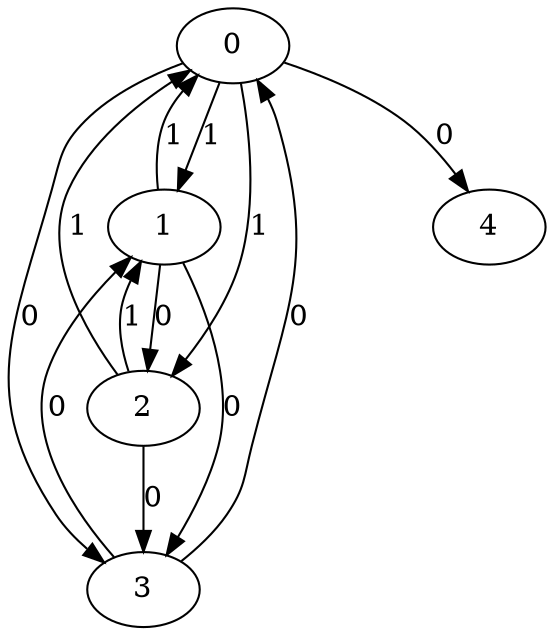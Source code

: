 // Source:5037 Canonical: -1 1 1 0 0 1 -1 0 0 -1 1 1 -1 0 -1 0 0 -1 -1 -1 -1 -1 -1 -1 -1
digraph HRA_from_5037_graph_000 {
  0 -> 1 [label="1"];
  0 -> 2 [label="1"];
  0 -> 3 [label="0"];
  1 -> 0 [label="1"];
  1 -> 2 [label="0"];
  1 -> 3 [label="0"];
  2 -> 0 [label="1"];
  2 -> 1 [label="1"];
  2 -> 3 [label="0"];
  3 -> 0 [label="0"];
  3 -> 1 [label="0"];
  0 -> 4 [label="0"];
}

// Source:5037 Canonical: -1 1 1 0 0 1 -1 0 0 -1 1 1 -1 0 -1 0 0 -1 -1 -1 0 -1 -1 -1 -1
digraph HRA_from_5037_graph_001 {
  0 -> 1 [label="1"];
  0 -> 2 [label="1"];
  0 -> 3 [label="0"];
  1 -> 0 [label="1"];
  1 -> 2 [label="0"];
  1 -> 3 [label="0"];
  2 -> 0 [label="1"];
  2 -> 1 [label="1"];
  2 -> 3 [label="0"];
  3 -> 0 [label="0"];
  3 -> 1 [label="0"];
  0 -> 4 [label="0"];
  4 -> 0 [label="0"];
}

// Source:5037 Canonical: -1 1 1 0 -1 1 -1 0 0 0 1 1 -1 0 -1 0 0 -1 -1 -1 -1 -1 -1 -1 -1
digraph HRA_from_5037_graph_002 {
  0 -> 1 [label="1"];
  0 -> 2 [label="1"];
  0 -> 3 [label="0"];
  1 -> 0 [label="1"];
  1 -> 2 [label="0"];
  1 -> 3 [label="0"];
  2 -> 0 [label="1"];
  2 -> 1 [label="1"];
  2 -> 3 [label="0"];
  3 -> 0 [label="0"];
  3 -> 1 [label="0"];
  1 -> 4 [label="0"];
}

// Source:5037 Canonical: -1 1 1 0 0 1 -1 0 0 0 1 1 -1 0 -1 0 0 -1 -1 -1 -1 -1 -1 -1 -1
digraph HRA_from_5037_graph_003 {
  0 -> 1 [label="1"];
  0 -> 2 [label="1"];
  0 -> 3 [label="0"];
  1 -> 0 [label="1"];
  1 -> 2 [label="0"];
  1 -> 3 [label="0"];
  2 -> 0 [label="1"];
  2 -> 1 [label="1"];
  2 -> 3 [label="0"];
  3 -> 0 [label="0"];
  3 -> 1 [label="0"];
  0 -> 4 [label="0"];
  1 -> 4 [label="0"];
}

// Source:5037 Canonical: -1 1 1 0 -1 1 -1 0 0 0 1 1 -1 0 -1 0 0 -1 -1 -1 0 -1 -1 -1 -1
digraph HRA_from_5037_graph_004 {
  0 -> 1 [label="1"];
  0 -> 2 [label="1"];
  0 -> 3 [label="0"];
  1 -> 0 [label="1"];
  1 -> 2 [label="0"];
  1 -> 3 [label="0"];
  2 -> 0 [label="1"];
  2 -> 1 [label="1"];
  2 -> 3 [label="0"];
  3 -> 0 [label="0"];
  3 -> 1 [label="0"];
  4 -> 0 [label="0"];
  1 -> 4 [label="0"];
}

// Source:5037 Canonical: -1 1 1 0 0 1 -1 0 0 0 1 1 -1 0 -1 0 0 -1 -1 -1 0 -1 -1 -1 -1
digraph HRA_from_5037_graph_005 {
  0 -> 1 [label="1"];
  0 -> 2 [label="1"];
  0 -> 3 [label="0"];
  1 -> 0 [label="1"];
  1 -> 2 [label="0"];
  1 -> 3 [label="0"];
  2 -> 0 [label="1"];
  2 -> 1 [label="1"];
  2 -> 3 [label="0"];
  3 -> 0 [label="0"];
  3 -> 1 [label="0"];
  0 -> 4 [label="0"];
  4 -> 0 [label="0"];
  1 -> 4 [label="0"];
}

// Source:5037 Canonical: -1 1 1 0 0 1 -1 0 0 -1 1 1 -1 0 -1 0 0 -1 -1 -1 -1 0 -1 -1 -1
digraph HRA_from_5037_graph_006 {
  0 -> 1 [label="1"];
  0 -> 2 [label="1"];
  0 -> 3 [label="0"];
  1 -> 0 [label="1"];
  1 -> 2 [label="0"];
  1 -> 3 [label="0"];
  2 -> 0 [label="1"];
  2 -> 1 [label="1"];
  2 -> 3 [label="0"];
  3 -> 0 [label="0"];
  3 -> 1 [label="0"];
  0 -> 4 [label="0"];
  4 -> 1 [label="0"];
}

// Source:5037 Canonical: -1 1 1 0 0 1 -1 0 0 -1 1 1 -1 0 -1 0 0 -1 -1 -1 0 0 -1 -1 -1
digraph HRA_from_5037_graph_007 {
  0 -> 1 [label="1"];
  0 -> 2 [label="1"];
  0 -> 3 [label="0"];
  1 -> 0 [label="1"];
  1 -> 2 [label="0"];
  1 -> 3 [label="0"];
  2 -> 0 [label="1"];
  2 -> 1 [label="1"];
  2 -> 3 [label="0"];
  3 -> 0 [label="0"];
  3 -> 1 [label="0"];
  0 -> 4 [label="0"];
  4 -> 0 [label="0"];
  4 -> 1 [label="0"];
}

// Source:5037 Canonical: -1 1 1 0 -1 1 -1 0 0 0 1 1 -1 0 -1 0 0 -1 -1 -1 -1 0 -1 -1 -1
digraph HRA_from_5037_graph_008 {
  0 -> 1 [label="1"];
  0 -> 2 [label="1"];
  0 -> 3 [label="0"];
  1 -> 0 [label="1"];
  1 -> 2 [label="0"];
  1 -> 3 [label="0"];
  2 -> 0 [label="1"];
  2 -> 1 [label="1"];
  2 -> 3 [label="0"];
  3 -> 0 [label="0"];
  3 -> 1 [label="0"];
  1 -> 4 [label="0"];
  4 -> 1 [label="0"];
}

// Source:5037 Canonical: -1 1 1 0 0 1 -1 0 0 0 1 1 -1 0 -1 0 0 -1 -1 -1 -1 0 -1 -1 -1
digraph HRA_from_5037_graph_009 {
  0 -> 1 [label="1"];
  0 -> 2 [label="1"];
  0 -> 3 [label="0"];
  1 -> 0 [label="1"];
  1 -> 2 [label="0"];
  1 -> 3 [label="0"];
  2 -> 0 [label="1"];
  2 -> 1 [label="1"];
  2 -> 3 [label="0"];
  3 -> 0 [label="0"];
  3 -> 1 [label="0"];
  0 -> 4 [label="0"];
  1 -> 4 [label="0"];
  4 -> 1 [label="0"];
}

// Source:5037 Canonical: -1 1 1 0 -1 1 -1 0 0 0 1 1 -1 0 -1 0 0 -1 -1 -1 0 0 -1 -1 -1
digraph HRA_from_5037_graph_010 {
  0 -> 1 [label="1"];
  0 -> 2 [label="1"];
  0 -> 3 [label="0"];
  1 -> 0 [label="1"];
  1 -> 2 [label="0"];
  1 -> 3 [label="0"];
  2 -> 0 [label="1"];
  2 -> 1 [label="1"];
  2 -> 3 [label="0"];
  3 -> 0 [label="0"];
  3 -> 1 [label="0"];
  4 -> 0 [label="0"];
  1 -> 4 [label="0"];
  4 -> 1 [label="0"];
}

// Source:5037 Canonical: -1 1 1 0 0 1 -1 0 0 0 1 1 -1 0 -1 0 0 -1 -1 -1 0 0 -1 -1 -1
digraph HRA_from_5037_graph_011 {
  0 -> 1 [label="1"];
  0 -> 2 [label="1"];
  0 -> 3 [label="0"];
  1 -> 0 [label="1"];
  1 -> 2 [label="0"];
  1 -> 3 [label="0"];
  2 -> 0 [label="1"];
  2 -> 1 [label="1"];
  2 -> 3 [label="0"];
  3 -> 0 [label="0"];
  3 -> 1 [label="0"];
  0 -> 4 [label="0"];
  4 -> 0 [label="0"];
  1 -> 4 [label="0"];
  4 -> 1 [label="0"];
}

// Source:5037 Canonical: -1 1 1 0 -1 1 -1 0 0 -1 1 1 -1 0 0 0 0 -1 -1 -1 -1 -1 -1 -1 -1
digraph HRA_from_5037_graph_012 {
  0 -> 1 [label="1"];
  0 -> 2 [label="1"];
  0 -> 3 [label="0"];
  1 -> 0 [label="1"];
  1 -> 2 [label="0"];
  1 -> 3 [label="0"];
  2 -> 0 [label="1"];
  2 -> 1 [label="1"];
  2 -> 3 [label="0"];
  3 -> 0 [label="0"];
  3 -> 1 [label="0"];
  2 -> 4 [label="0"];
}

// Source:5037 Canonical: -1 1 1 0 0 1 -1 0 0 -1 1 1 -1 0 0 0 0 -1 -1 -1 -1 -1 -1 -1 -1
digraph HRA_from_5037_graph_013 {
  0 -> 1 [label="1"];
  0 -> 2 [label="1"];
  0 -> 3 [label="0"];
  1 -> 0 [label="1"];
  1 -> 2 [label="0"];
  1 -> 3 [label="0"];
  2 -> 0 [label="1"];
  2 -> 1 [label="1"];
  2 -> 3 [label="0"];
  3 -> 0 [label="0"];
  3 -> 1 [label="0"];
  0 -> 4 [label="0"];
  2 -> 4 [label="0"];
}

// Source:5037 Canonical: -1 1 1 0 -1 1 -1 0 0 -1 1 1 -1 0 0 0 0 -1 -1 -1 0 -1 -1 -1 -1
digraph HRA_from_5037_graph_014 {
  0 -> 1 [label="1"];
  0 -> 2 [label="1"];
  0 -> 3 [label="0"];
  1 -> 0 [label="1"];
  1 -> 2 [label="0"];
  1 -> 3 [label="0"];
  2 -> 0 [label="1"];
  2 -> 1 [label="1"];
  2 -> 3 [label="0"];
  3 -> 0 [label="0"];
  3 -> 1 [label="0"];
  4 -> 0 [label="0"];
  2 -> 4 [label="0"];
}

// Source:5037 Canonical: -1 1 1 0 0 1 -1 0 0 -1 1 1 -1 0 0 0 0 -1 -1 -1 0 -1 -1 -1 -1
digraph HRA_from_5037_graph_015 {
  0 -> 1 [label="1"];
  0 -> 2 [label="1"];
  0 -> 3 [label="0"];
  1 -> 0 [label="1"];
  1 -> 2 [label="0"];
  1 -> 3 [label="0"];
  2 -> 0 [label="1"];
  2 -> 1 [label="1"];
  2 -> 3 [label="0"];
  3 -> 0 [label="0"];
  3 -> 1 [label="0"];
  0 -> 4 [label="0"];
  4 -> 0 [label="0"];
  2 -> 4 [label="0"];
}

// Source:5037 Canonical: -1 1 1 0 -1 1 -1 0 0 0 1 1 -1 0 0 0 0 -1 -1 -1 -1 -1 -1 -1 -1
digraph HRA_from_5037_graph_016 {
  0 -> 1 [label="1"];
  0 -> 2 [label="1"];
  0 -> 3 [label="0"];
  1 -> 0 [label="1"];
  1 -> 2 [label="0"];
  1 -> 3 [label="0"];
  2 -> 0 [label="1"];
  2 -> 1 [label="1"];
  2 -> 3 [label="0"];
  3 -> 0 [label="0"];
  3 -> 1 [label="0"];
  1 -> 4 [label="0"];
  2 -> 4 [label="0"];
}

// Source:5037 Canonical: -1 1 1 0 0 1 -1 0 0 0 1 1 -1 0 0 0 0 -1 -1 -1 -1 -1 -1 -1 -1
digraph HRA_from_5037_graph_017 {
  0 -> 1 [label="1"];
  0 -> 2 [label="1"];
  0 -> 3 [label="0"];
  1 -> 0 [label="1"];
  1 -> 2 [label="0"];
  1 -> 3 [label="0"];
  2 -> 0 [label="1"];
  2 -> 1 [label="1"];
  2 -> 3 [label="0"];
  3 -> 0 [label="0"];
  3 -> 1 [label="0"];
  0 -> 4 [label="0"];
  1 -> 4 [label="0"];
  2 -> 4 [label="0"];
}

// Source:5037 Canonical: -1 1 1 0 -1 1 -1 0 0 0 1 1 -1 0 0 0 0 -1 -1 -1 0 -1 -1 -1 -1
digraph HRA_from_5037_graph_018 {
  0 -> 1 [label="1"];
  0 -> 2 [label="1"];
  0 -> 3 [label="0"];
  1 -> 0 [label="1"];
  1 -> 2 [label="0"];
  1 -> 3 [label="0"];
  2 -> 0 [label="1"];
  2 -> 1 [label="1"];
  2 -> 3 [label="0"];
  3 -> 0 [label="0"];
  3 -> 1 [label="0"];
  4 -> 0 [label="0"];
  1 -> 4 [label="0"];
  2 -> 4 [label="0"];
}

// Source:5037 Canonical: -1 1 1 0 0 1 -1 0 0 0 1 1 -1 0 0 0 0 -1 -1 -1 0 -1 -1 -1 -1
digraph HRA_from_5037_graph_019 {
  0 -> 1 [label="1"];
  0 -> 2 [label="1"];
  0 -> 3 [label="0"];
  1 -> 0 [label="1"];
  1 -> 2 [label="0"];
  1 -> 3 [label="0"];
  2 -> 0 [label="1"];
  2 -> 1 [label="1"];
  2 -> 3 [label="0"];
  3 -> 0 [label="0"];
  3 -> 1 [label="0"];
  0 -> 4 [label="0"];
  4 -> 0 [label="0"];
  1 -> 4 [label="0"];
  2 -> 4 [label="0"];
}

// Source:5037 Canonical: -1 1 1 0 -1 1 -1 0 0 -1 1 1 -1 0 0 0 0 -1 -1 -1 -1 0 -1 -1 -1
digraph HRA_from_5037_graph_020 {
  0 -> 1 [label="1"];
  0 -> 2 [label="1"];
  0 -> 3 [label="0"];
  1 -> 0 [label="1"];
  1 -> 2 [label="0"];
  1 -> 3 [label="0"];
  2 -> 0 [label="1"];
  2 -> 1 [label="1"];
  2 -> 3 [label="0"];
  3 -> 0 [label="0"];
  3 -> 1 [label="0"];
  4 -> 1 [label="0"];
  2 -> 4 [label="0"];
}

// Source:5037 Canonical: -1 1 1 0 0 1 -1 0 0 -1 1 1 -1 0 0 0 0 -1 -1 -1 -1 0 -1 -1 -1
digraph HRA_from_5037_graph_021 {
  0 -> 1 [label="1"];
  0 -> 2 [label="1"];
  0 -> 3 [label="0"];
  1 -> 0 [label="1"];
  1 -> 2 [label="0"];
  1 -> 3 [label="0"];
  2 -> 0 [label="1"];
  2 -> 1 [label="1"];
  2 -> 3 [label="0"];
  3 -> 0 [label="0"];
  3 -> 1 [label="0"];
  0 -> 4 [label="0"];
  4 -> 1 [label="0"];
  2 -> 4 [label="0"];
}

// Source:5037 Canonical: -1 1 1 0 -1 1 -1 0 0 -1 1 1 -1 0 0 0 0 -1 -1 -1 0 0 -1 -1 -1
digraph HRA_from_5037_graph_022 {
  0 -> 1 [label="1"];
  0 -> 2 [label="1"];
  0 -> 3 [label="0"];
  1 -> 0 [label="1"];
  1 -> 2 [label="0"];
  1 -> 3 [label="0"];
  2 -> 0 [label="1"];
  2 -> 1 [label="1"];
  2 -> 3 [label="0"];
  3 -> 0 [label="0"];
  3 -> 1 [label="0"];
  4 -> 0 [label="0"];
  4 -> 1 [label="0"];
  2 -> 4 [label="0"];
}

// Source:5037 Canonical: -1 1 1 0 0 1 -1 0 0 -1 1 1 -1 0 0 0 0 -1 -1 -1 0 0 -1 -1 -1
digraph HRA_from_5037_graph_023 {
  0 -> 1 [label="1"];
  0 -> 2 [label="1"];
  0 -> 3 [label="0"];
  1 -> 0 [label="1"];
  1 -> 2 [label="0"];
  1 -> 3 [label="0"];
  2 -> 0 [label="1"];
  2 -> 1 [label="1"];
  2 -> 3 [label="0"];
  3 -> 0 [label="0"];
  3 -> 1 [label="0"];
  0 -> 4 [label="0"];
  4 -> 0 [label="0"];
  4 -> 1 [label="0"];
  2 -> 4 [label="0"];
}

// Source:5037 Canonical: -1 1 1 0 -1 1 -1 0 0 0 1 1 -1 0 0 0 0 -1 -1 -1 -1 0 -1 -1 -1
digraph HRA_from_5037_graph_024 {
  0 -> 1 [label="1"];
  0 -> 2 [label="1"];
  0 -> 3 [label="0"];
  1 -> 0 [label="1"];
  1 -> 2 [label="0"];
  1 -> 3 [label="0"];
  2 -> 0 [label="1"];
  2 -> 1 [label="1"];
  2 -> 3 [label="0"];
  3 -> 0 [label="0"];
  3 -> 1 [label="0"];
  1 -> 4 [label="0"];
  4 -> 1 [label="0"];
  2 -> 4 [label="0"];
}

// Source:5037 Canonical: -1 1 1 0 0 1 -1 0 0 0 1 1 -1 0 0 0 0 -1 -1 -1 -1 0 -1 -1 -1
digraph HRA_from_5037_graph_025 {
  0 -> 1 [label="1"];
  0 -> 2 [label="1"];
  0 -> 3 [label="0"];
  1 -> 0 [label="1"];
  1 -> 2 [label="0"];
  1 -> 3 [label="0"];
  2 -> 0 [label="1"];
  2 -> 1 [label="1"];
  2 -> 3 [label="0"];
  3 -> 0 [label="0"];
  3 -> 1 [label="0"];
  0 -> 4 [label="0"];
  1 -> 4 [label="0"];
  4 -> 1 [label="0"];
  2 -> 4 [label="0"];
}

// Source:5037 Canonical: -1 1 1 0 -1 1 -1 0 0 0 1 1 -1 0 0 0 0 -1 -1 -1 0 0 -1 -1 -1
digraph HRA_from_5037_graph_026 {
  0 -> 1 [label="1"];
  0 -> 2 [label="1"];
  0 -> 3 [label="0"];
  1 -> 0 [label="1"];
  1 -> 2 [label="0"];
  1 -> 3 [label="0"];
  2 -> 0 [label="1"];
  2 -> 1 [label="1"];
  2 -> 3 [label="0"];
  3 -> 0 [label="0"];
  3 -> 1 [label="0"];
  4 -> 0 [label="0"];
  1 -> 4 [label="0"];
  4 -> 1 [label="0"];
  2 -> 4 [label="0"];
}

// Source:5037 Canonical: -1 1 1 0 0 1 -1 0 0 0 1 1 -1 0 0 0 0 -1 -1 -1 0 0 -1 -1 -1
digraph HRA_from_5037_graph_027 {
  0 -> 1 [label="1"];
  0 -> 2 [label="1"];
  0 -> 3 [label="0"];
  1 -> 0 [label="1"];
  1 -> 2 [label="0"];
  1 -> 3 [label="0"];
  2 -> 0 [label="1"];
  2 -> 1 [label="1"];
  2 -> 3 [label="0"];
  3 -> 0 [label="0"];
  3 -> 1 [label="0"];
  0 -> 4 [label="0"];
  4 -> 0 [label="0"];
  1 -> 4 [label="0"];
  4 -> 1 [label="0"];
  2 -> 4 [label="0"];
}

// Source:5037 Canonical: -1 1 1 0 0 1 -1 0 0 -1 1 1 -1 0 -1 0 0 -1 -1 -1 -1 -1 0 -1 -1
digraph HRA_from_5037_graph_028 {
  0 -> 1 [label="1"];
  0 -> 2 [label="1"];
  0 -> 3 [label="0"];
  1 -> 0 [label="1"];
  1 -> 2 [label="0"];
  1 -> 3 [label="0"];
  2 -> 0 [label="1"];
  2 -> 1 [label="1"];
  2 -> 3 [label="0"];
  3 -> 0 [label="0"];
  3 -> 1 [label="0"];
  0 -> 4 [label="0"];
  4 -> 2 [label="0"];
}

// Source:5037 Canonical: -1 1 1 0 0 1 -1 0 0 -1 1 1 -1 0 -1 0 0 -1 -1 -1 0 -1 0 -1 -1
digraph HRA_from_5037_graph_029 {
  0 -> 1 [label="1"];
  0 -> 2 [label="1"];
  0 -> 3 [label="0"];
  1 -> 0 [label="1"];
  1 -> 2 [label="0"];
  1 -> 3 [label="0"];
  2 -> 0 [label="1"];
  2 -> 1 [label="1"];
  2 -> 3 [label="0"];
  3 -> 0 [label="0"];
  3 -> 1 [label="0"];
  0 -> 4 [label="0"];
  4 -> 0 [label="0"];
  4 -> 2 [label="0"];
}

// Source:5037 Canonical: -1 1 1 0 -1 1 -1 0 0 0 1 1 -1 0 -1 0 0 -1 -1 -1 -1 -1 0 -1 -1
digraph HRA_from_5037_graph_030 {
  0 -> 1 [label="1"];
  0 -> 2 [label="1"];
  0 -> 3 [label="0"];
  1 -> 0 [label="1"];
  1 -> 2 [label="0"];
  1 -> 3 [label="0"];
  2 -> 0 [label="1"];
  2 -> 1 [label="1"];
  2 -> 3 [label="0"];
  3 -> 0 [label="0"];
  3 -> 1 [label="0"];
  1 -> 4 [label="0"];
  4 -> 2 [label="0"];
}

// Source:5037 Canonical: -1 1 1 0 0 1 -1 0 0 0 1 1 -1 0 -1 0 0 -1 -1 -1 -1 -1 0 -1 -1
digraph HRA_from_5037_graph_031 {
  0 -> 1 [label="1"];
  0 -> 2 [label="1"];
  0 -> 3 [label="0"];
  1 -> 0 [label="1"];
  1 -> 2 [label="0"];
  1 -> 3 [label="0"];
  2 -> 0 [label="1"];
  2 -> 1 [label="1"];
  2 -> 3 [label="0"];
  3 -> 0 [label="0"];
  3 -> 1 [label="0"];
  0 -> 4 [label="0"];
  1 -> 4 [label="0"];
  4 -> 2 [label="0"];
}

// Source:5037 Canonical: -1 1 1 0 -1 1 -1 0 0 0 1 1 -1 0 -1 0 0 -1 -1 -1 0 -1 0 -1 -1
digraph HRA_from_5037_graph_032 {
  0 -> 1 [label="1"];
  0 -> 2 [label="1"];
  0 -> 3 [label="0"];
  1 -> 0 [label="1"];
  1 -> 2 [label="0"];
  1 -> 3 [label="0"];
  2 -> 0 [label="1"];
  2 -> 1 [label="1"];
  2 -> 3 [label="0"];
  3 -> 0 [label="0"];
  3 -> 1 [label="0"];
  4 -> 0 [label="0"];
  1 -> 4 [label="0"];
  4 -> 2 [label="0"];
}

// Source:5037 Canonical: -1 1 1 0 0 1 -1 0 0 0 1 1 -1 0 -1 0 0 -1 -1 -1 0 -1 0 -1 -1
digraph HRA_from_5037_graph_033 {
  0 -> 1 [label="1"];
  0 -> 2 [label="1"];
  0 -> 3 [label="0"];
  1 -> 0 [label="1"];
  1 -> 2 [label="0"];
  1 -> 3 [label="0"];
  2 -> 0 [label="1"];
  2 -> 1 [label="1"];
  2 -> 3 [label="0"];
  3 -> 0 [label="0"];
  3 -> 1 [label="0"];
  0 -> 4 [label="0"];
  4 -> 0 [label="0"];
  1 -> 4 [label="0"];
  4 -> 2 [label="0"];
}

// Source:5037 Canonical: -1 1 1 0 0 1 -1 0 0 -1 1 1 -1 0 -1 0 0 -1 -1 -1 -1 0 0 -1 -1
digraph HRA_from_5037_graph_034 {
  0 -> 1 [label="1"];
  0 -> 2 [label="1"];
  0 -> 3 [label="0"];
  1 -> 0 [label="1"];
  1 -> 2 [label="0"];
  1 -> 3 [label="0"];
  2 -> 0 [label="1"];
  2 -> 1 [label="1"];
  2 -> 3 [label="0"];
  3 -> 0 [label="0"];
  3 -> 1 [label="0"];
  0 -> 4 [label="0"];
  4 -> 1 [label="0"];
  4 -> 2 [label="0"];
}

// Source:5037 Canonical: -1 1 1 0 0 1 -1 0 0 -1 1 1 -1 0 -1 0 0 -1 -1 -1 0 0 0 -1 -1
digraph HRA_from_5037_graph_035 {
  0 -> 1 [label="1"];
  0 -> 2 [label="1"];
  0 -> 3 [label="0"];
  1 -> 0 [label="1"];
  1 -> 2 [label="0"];
  1 -> 3 [label="0"];
  2 -> 0 [label="1"];
  2 -> 1 [label="1"];
  2 -> 3 [label="0"];
  3 -> 0 [label="0"];
  3 -> 1 [label="0"];
  0 -> 4 [label="0"];
  4 -> 0 [label="0"];
  4 -> 1 [label="0"];
  4 -> 2 [label="0"];
}

// Source:5037 Canonical: -1 1 1 0 -1 1 -1 0 0 0 1 1 -1 0 -1 0 0 -1 -1 -1 -1 0 0 -1 -1
digraph HRA_from_5037_graph_036 {
  0 -> 1 [label="1"];
  0 -> 2 [label="1"];
  0 -> 3 [label="0"];
  1 -> 0 [label="1"];
  1 -> 2 [label="0"];
  1 -> 3 [label="0"];
  2 -> 0 [label="1"];
  2 -> 1 [label="1"];
  2 -> 3 [label="0"];
  3 -> 0 [label="0"];
  3 -> 1 [label="0"];
  1 -> 4 [label="0"];
  4 -> 1 [label="0"];
  4 -> 2 [label="0"];
}

// Source:5037 Canonical: -1 1 1 0 0 1 -1 0 0 0 1 1 -1 0 -1 0 0 -1 -1 -1 -1 0 0 -1 -1
digraph HRA_from_5037_graph_037 {
  0 -> 1 [label="1"];
  0 -> 2 [label="1"];
  0 -> 3 [label="0"];
  1 -> 0 [label="1"];
  1 -> 2 [label="0"];
  1 -> 3 [label="0"];
  2 -> 0 [label="1"];
  2 -> 1 [label="1"];
  2 -> 3 [label="0"];
  3 -> 0 [label="0"];
  3 -> 1 [label="0"];
  0 -> 4 [label="0"];
  1 -> 4 [label="0"];
  4 -> 1 [label="0"];
  4 -> 2 [label="0"];
}

// Source:5037 Canonical: -1 1 1 0 -1 1 -1 0 0 0 1 1 -1 0 -1 0 0 -1 -1 -1 0 0 0 -1 -1
digraph HRA_from_5037_graph_038 {
  0 -> 1 [label="1"];
  0 -> 2 [label="1"];
  0 -> 3 [label="0"];
  1 -> 0 [label="1"];
  1 -> 2 [label="0"];
  1 -> 3 [label="0"];
  2 -> 0 [label="1"];
  2 -> 1 [label="1"];
  2 -> 3 [label="0"];
  3 -> 0 [label="0"];
  3 -> 1 [label="0"];
  4 -> 0 [label="0"];
  1 -> 4 [label="0"];
  4 -> 1 [label="0"];
  4 -> 2 [label="0"];
}

// Source:5037 Canonical: -1 1 1 0 0 1 -1 0 0 0 1 1 -1 0 -1 0 0 -1 -1 -1 0 0 0 -1 -1
digraph HRA_from_5037_graph_039 {
  0 -> 1 [label="1"];
  0 -> 2 [label="1"];
  0 -> 3 [label="0"];
  1 -> 0 [label="1"];
  1 -> 2 [label="0"];
  1 -> 3 [label="0"];
  2 -> 0 [label="1"];
  2 -> 1 [label="1"];
  2 -> 3 [label="0"];
  3 -> 0 [label="0"];
  3 -> 1 [label="0"];
  0 -> 4 [label="0"];
  4 -> 0 [label="0"];
  1 -> 4 [label="0"];
  4 -> 1 [label="0"];
  4 -> 2 [label="0"];
}

// Source:5037 Canonical: -1 1 1 0 -1 1 -1 0 0 -1 1 1 -1 0 0 0 0 -1 -1 -1 -1 -1 0 -1 -1
digraph HRA_from_5037_graph_040 {
  0 -> 1 [label="1"];
  0 -> 2 [label="1"];
  0 -> 3 [label="0"];
  1 -> 0 [label="1"];
  1 -> 2 [label="0"];
  1 -> 3 [label="0"];
  2 -> 0 [label="1"];
  2 -> 1 [label="1"];
  2 -> 3 [label="0"];
  3 -> 0 [label="0"];
  3 -> 1 [label="0"];
  2 -> 4 [label="0"];
  4 -> 2 [label="0"];
}

// Source:5037 Canonical: -1 1 1 0 0 1 -1 0 0 -1 1 1 -1 0 0 0 0 -1 -1 -1 -1 -1 0 -1 -1
digraph HRA_from_5037_graph_041 {
  0 -> 1 [label="1"];
  0 -> 2 [label="1"];
  0 -> 3 [label="0"];
  1 -> 0 [label="1"];
  1 -> 2 [label="0"];
  1 -> 3 [label="0"];
  2 -> 0 [label="1"];
  2 -> 1 [label="1"];
  2 -> 3 [label="0"];
  3 -> 0 [label="0"];
  3 -> 1 [label="0"];
  0 -> 4 [label="0"];
  2 -> 4 [label="0"];
  4 -> 2 [label="0"];
}

// Source:5037 Canonical: -1 1 1 0 -1 1 -1 0 0 -1 1 1 -1 0 0 0 0 -1 -1 -1 0 -1 0 -1 -1
digraph HRA_from_5037_graph_042 {
  0 -> 1 [label="1"];
  0 -> 2 [label="1"];
  0 -> 3 [label="0"];
  1 -> 0 [label="1"];
  1 -> 2 [label="0"];
  1 -> 3 [label="0"];
  2 -> 0 [label="1"];
  2 -> 1 [label="1"];
  2 -> 3 [label="0"];
  3 -> 0 [label="0"];
  3 -> 1 [label="0"];
  4 -> 0 [label="0"];
  2 -> 4 [label="0"];
  4 -> 2 [label="0"];
}

// Source:5037 Canonical: -1 1 1 0 0 1 -1 0 0 -1 1 1 -1 0 0 0 0 -1 -1 -1 0 -1 0 -1 -1
digraph HRA_from_5037_graph_043 {
  0 -> 1 [label="1"];
  0 -> 2 [label="1"];
  0 -> 3 [label="0"];
  1 -> 0 [label="1"];
  1 -> 2 [label="0"];
  1 -> 3 [label="0"];
  2 -> 0 [label="1"];
  2 -> 1 [label="1"];
  2 -> 3 [label="0"];
  3 -> 0 [label="0"];
  3 -> 1 [label="0"];
  0 -> 4 [label="0"];
  4 -> 0 [label="0"];
  2 -> 4 [label="0"];
  4 -> 2 [label="0"];
}

// Source:5037 Canonical: -1 1 1 0 -1 1 -1 0 0 0 1 1 -1 0 0 0 0 -1 -1 -1 -1 -1 0 -1 -1
digraph HRA_from_5037_graph_044 {
  0 -> 1 [label="1"];
  0 -> 2 [label="1"];
  0 -> 3 [label="0"];
  1 -> 0 [label="1"];
  1 -> 2 [label="0"];
  1 -> 3 [label="0"];
  2 -> 0 [label="1"];
  2 -> 1 [label="1"];
  2 -> 3 [label="0"];
  3 -> 0 [label="0"];
  3 -> 1 [label="0"];
  1 -> 4 [label="0"];
  2 -> 4 [label="0"];
  4 -> 2 [label="0"];
}

// Source:5037 Canonical: -1 1 1 0 0 1 -1 0 0 0 1 1 -1 0 0 0 0 -1 -1 -1 -1 -1 0 -1 -1
digraph HRA_from_5037_graph_045 {
  0 -> 1 [label="1"];
  0 -> 2 [label="1"];
  0 -> 3 [label="0"];
  1 -> 0 [label="1"];
  1 -> 2 [label="0"];
  1 -> 3 [label="0"];
  2 -> 0 [label="1"];
  2 -> 1 [label="1"];
  2 -> 3 [label="0"];
  3 -> 0 [label="0"];
  3 -> 1 [label="0"];
  0 -> 4 [label="0"];
  1 -> 4 [label="0"];
  2 -> 4 [label="0"];
  4 -> 2 [label="0"];
}

// Source:5037 Canonical: -1 1 1 0 -1 1 -1 0 0 0 1 1 -1 0 0 0 0 -1 -1 -1 0 -1 0 -1 -1
digraph HRA_from_5037_graph_046 {
  0 -> 1 [label="1"];
  0 -> 2 [label="1"];
  0 -> 3 [label="0"];
  1 -> 0 [label="1"];
  1 -> 2 [label="0"];
  1 -> 3 [label="0"];
  2 -> 0 [label="1"];
  2 -> 1 [label="1"];
  2 -> 3 [label="0"];
  3 -> 0 [label="0"];
  3 -> 1 [label="0"];
  4 -> 0 [label="0"];
  1 -> 4 [label="0"];
  2 -> 4 [label="0"];
  4 -> 2 [label="0"];
}

// Source:5037 Canonical: -1 1 1 0 0 1 -1 0 0 0 1 1 -1 0 0 0 0 -1 -1 -1 0 -1 0 -1 -1
digraph HRA_from_5037_graph_047 {
  0 -> 1 [label="1"];
  0 -> 2 [label="1"];
  0 -> 3 [label="0"];
  1 -> 0 [label="1"];
  1 -> 2 [label="0"];
  1 -> 3 [label="0"];
  2 -> 0 [label="1"];
  2 -> 1 [label="1"];
  2 -> 3 [label="0"];
  3 -> 0 [label="0"];
  3 -> 1 [label="0"];
  0 -> 4 [label="0"];
  4 -> 0 [label="0"];
  1 -> 4 [label="0"];
  2 -> 4 [label="0"];
  4 -> 2 [label="0"];
}

// Source:5037 Canonical: -1 1 1 0 -1 1 -1 0 0 -1 1 1 -1 0 0 0 0 -1 -1 -1 -1 0 0 -1 -1
digraph HRA_from_5037_graph_048 {
  0 -> 1 [label="1"];
  0 -> 2 [label="1"];
  0 -> 3 [label="0"];
  1 -> 0 [label="1"];
  1 -> 2 [label="0"];
  1 -> 3 [label="0"];
  2 -> 0 [label="1"];
  2 -> 1 [label="1"];
  2 -> 3 [label="0"];
  3 -> 0 [label="0"];
  3 -> 1 [label="0"];
  4 -> 1 [label="0"];
  2 -> 4 [label="0"];
  4 -> 2 [label="0"];
}

// Source:5037 Canonical: -1 1 1 0 0 1 -1 0 0 -1 1 1 -1 0 0 0 0 -1 -1 -1 -1 0 0 -1 -1
digraph HRA_from_5037_graph_049 {
  0 -> 1 [label="1"];
  0 -> 2 [label="1"];
  0 -> 3 [label="0"];
  1 -> 0 [label="1"];
  1 -> 2 [label="0"];
  1 -> 3 [label="0"];
  2 -> 0 [label="1"];
  2 -> 1 [label="1"];
  2 -> 3 [label="0"];
  3 -> 0 [label="0"];
  3 -> 1 [label="0"];
  0 -> 4 [label="0"];
  4 -> 1 [label="0"];
  2 -> 4 [label="0"];
  4 -> 2 [label="0"];
}

// Source:5037 Canonical: -1 1 1 0 -1 1 -1 0 0 -1 1 1 -1 0 0 0 0 -1 -1 -1 0 0 0 -1 -1
digraph HRA_from_5037_graph_050 {
  0 -> 1 [label="1"];
  0 -> 2 [label="1"];
  0 -> 3 [label="0"];
  1 -> 0 [label="1"];
  1 -> 2 [label="0"];
  1 -> 3 [label="0"];
  2 -> 0 [label="1"];
  2 -> 1 [label="1"];
  2 -> 3 [label="0"];
  3 -> 0 [label="0"];
  3 -> 1 [label="0"];
  4 -> 0 [label="0"];
  4 -> 1 [label="0"];
  2 -> 4 [label="0"];
  4 -> 2 [label="0"];
}

// Source:5037 Canonical: -1 1 1 0 0 1 -1 0 0 -1 1 1 -1 0 0 0 0 -1 -1 -1 0 0 0 -1 -1
digraph HRA_from_5037_graph_051 {
  0 -> 1 [label="1"];
  0 -> 2 [label="1"];
  0 -> 3 [label="0"];
  1 -> 0 [label="1"];
  1 -> 2 [label="0"];
  1 -> 3 [label="0"];
  2 -> 0 [label="1"];
  2 -> 1 [label="1"];
  2 -> 3 [label="0"];
  3 -> 0 [label="0"];
  3 -> 1 [label="0"];
  0 -> 4 [label="0"];
  4 -> 0 [label="0"];
  4 -> 1 [label="0"];
  2 -> 4 [label="0"];
  4 -> 2 [label="0"];
}

// Source:5037 Canonical: -1 1 1 0 -1 1 -1 0 0 0 1 1 -1 0 0 0 0 -1 -1 -1 -1 0 0 -1 -1
digraph HRA_from_5037_graph_052 {
  0 -> 1 [label="1"];
  0 -> 2 [label="1"];
  0 -> 3 [label="0"];
  1 -> 0 [label="1"];
  1 -> 2 [label="0"];
  1 -> 3 [label="0"];
  2 -> 0 [label="1"];
  2 -> 1 [label="1"];
  2 -> 3 [label="0"];
  3 -> 0 [label="0"];
  3 -> 1 [label="0"];
  1 -> 4 [label="0"];
  4 -> 1 [label="0"];
  2 -> 4 [label="0"];
  4 -> 2 [label="0"];
}

// Source:5037 Canonical: -1 1 1 0 0 1 -1 0 0 0 1 1 -1 0 0 0 0 -1 -1 -1 -1 0 0 -1 -1
digraph HRA_from_5037_graph_053 {
  0 -> 1 [label="1"];
  0 -> 2 [label="1"];
  0 -> 3 [label="0"];
  1 -> 0 [label="1"];
  1 -> 2 [label="0"];
  1 -> 3 [label="0"];
  2 -> 0 [label="1"];
  2 -> 1 [label="1"];
  2 -> 3 [label="0"];
  3 -> 0 [label="0"];
  3 -> 1 [label="0"];
  0 -> 4 [label="0"];
  1 -> 4 [label="0"];
  4 -> 1 [label="0"];
  2 -> 4 [label="0"];
  4 -> 2 [label="0"];
}

// Source:5037 Canonical: -1 1 1 0 -1 1 -1 0 0 0 1 1 -1 0 0 0 0 -1 -1 -1 0 0 0 -1 -1
digraph HRA_from_5037_graph_054 {
  0 -> 1 [label="1"];
  0 -> 2 [label="1"];
  0 -> 3 [label="0"];
  1 -> 0 [label="1"];
  1 -> 2 [label="0"];
  1 -> 3 [label="0"];
  2 -> 0 [label="1"];
  2 -> 1 [label="1"];
  2 -> 3 [label="0"];
  3 -> 0 [label="0"];
  3 -> 1 [label="0"];
  4 -> 0 [label="0"];
  1 -> 4 [label="0"];
  4 -> 1 [label="0"];
  2 -> 4 [label="0"];
  4 -> 2 [label="0"];
}

// Source:5037 Canonical: -1 1 1 0 0 1 -1 0 0 0 1 1 -1 0 0 0 0 -1 -1 -1 0 0 0 -1 -1
digraph HRA_from_5037_graph_055 {
  0 -> 1 [label="1"];
  0 -> 2 [label="1"];
  0 -> 3 [label="0"];
  1 -> 0 [label="1"];
  1 -> 2 [label="0"];
  1 -> 3 [label="0"];
  2 -> 0 [label="1"];
  2 -> 1 [label="1"];
  2 -> 3 [label="0"];
  3 -> 0 [label="0"];
  3 -> 1 [label="0"];
  0 -> 4 [label="0"];
  4 -> 0 [label="0"];
  1 -> 4 [label="0"];
  4 -> 1 [label="0"];
  2 -> 4 [label="0"];
  4 -> 2 [label="0"];
}

// Source:5037 Canonical: -1 1 1 0 -1 1 -1 0 0 -1 1 1 -1 0 -1 0 0 -1 -1 0 -1 -1 -1 -1 -1
digraph HRA_from_5037_graph_056 {
  0 -> 1 [label="1"];
  0 -> 2 [label="1"];
  0 -> 3 [label="0"];
  1 -> 0 [label="1"];
  1 -> 2 [label="0"];
  1 -> 3 [label="0"];
  2 -> 0 [label="1"];
  2 -> 1 [label="1"];
  2 -> 3 [label="0"];
  3 -> 0 [label="0"];
  3 -> 1 [label="0"];
  3 -> 4 [label="0"];
}

// Source:5037 Canonical: -1 1 1 0 0 1 -1 0 0 -1 1 1 -1 0 -1 0 0 -1 -1 0 -1 -1 -1 -1 -1
digraph HRA_from_5037_graph_057 {
  0 -> 1 [label="1"];
  0 -> 2 [label="1"];
  0 -> 3 [label="0"];
  1 -> 0 [label="1"];
  1 -> 2 [label="0"];
  1 -> 3 [label="0"];
  2 -> 0 [label="1"];
  2 -> 1 [label="1"];
  2 -> 3 [label="0"];
  3 -> 0 [label="0"];
  3 -> 1 [label="0"];
  0 -> 4 [label="0"];
  3 -> 4 [label="0"];
}

// Source:5037 Canonical: -1 1 1 0 -1 1 -1 0 0 -1 1 1 -1 0 -1 0 0 -1 -1 0 0 -1 -1 -1 -1
digraph HRA_from_5037_graph_058 {
  0 -> 1 [label="1"];
  0 -> 2 [label="1"];
  0 -> 3 [label="0"];
  1 -> 0 [label="1"];
  1 -> 2 [label="0"];
  1 -> 3 [label="0"];
  2 -> 0 [label="1"];
  2 -> 1 [label="1"];
  2 -> 3 [label="0"];
  3 -> 0 [label="0"];
  3 -> 1 [label="0"];
  4 -> 0 [label="0"];
  3 -> 4 [label="0"];
}

// Source:5037 Canonical: -1 1 1 0 0 1 -1 0 0 -1 1 1 -1 0 -1 0 0 -1 -1 0 0 -1 -1 -1 -1
digraph HRA_from_5037_graph_059 {
  0 -> 1 [label="1"];
  0 -> 2 [label="1"];
  0 -> 3 [label="0"];
  1 -> 0 [label="1"];
  1 -> 2 [label="0"];
  1 -> 3 [label="0"];
  2 -> 0 [label="1"];
  2 -> 1 [label="1"];
  2 -> 3 [label="0"];
  3 -> 0 [label="0"];
  3 -> 1 [label="0"];
  0 -> 4 [label="0"];
  4 -> 0 [label="0"];
  3 -> 4 [label="0"];
}

// Source:5037 Canonical: -1 1 1 0 -1 1 -1 0 0 0 1 1 -1 0 -1 0 0 -1 -1 0 -1 -1 -1 -1 -1
digraph HRA_from_5037_graph_060 {
  0 -> 1 [label="1"];
  0 -> 2 [label="1"];
  0 -> 3 [label="0"];
  1 -> 0 [label="1"];
  1 -> 2 [label="0"];
  1 -> 3 [label="0"];
  2 -> 0 [label="1"];
  2 -> 1 [label="1"];
  2 -> 3 [label="0"];
  3 -> 0 [label="0"];
  3 -> 1 [label="0"];
  1 -> 4 [label="0"];
  3 -> 4 [label="0"];
}

// Source:5037 Canonical: -1 1 1 0 0 1 -1 0 0 0 1 1 -1 0 -1 0 0 -1 -1 0 -1 -1 -1 -1 -1
digraph HRA_from_5037_graph_061 {
  0 -> 1 [label="1"];
  0 -> 2 [label="1"];
  0 -> 3 [label="0"];
  1 -> 0 [label="1"];
  1 -> 2 [label="0"];
  1 -> 3 [label="0"];
  2 -> 0 [label="1"];
  2 -> 1 [label="1"];
  2 -> 3 [label="0"];
  3 -> 0 [label="0"];
  3 -> 1 [label="0"];
  0 -> 4 [label="0"];
  1 -> 4 [label="0"];
  3 -> 4 [label="0"];
}

// Source:5037 Canonical: -1 1 1 0 -1 1 -1 0 0 0 1 1 -1 0 -1 0 0 -1 -1 0 0 -1 -1 -1 -1
digraph HRA_from_5037_graph_062 {
  0 -> 1 [label="1"];
  0 -> 2 [label="1"];
  0 -> 3 [label="0"];
  1 -> 0 [label="1"];
  1 -> 2 [label="0"];
  1 -> 3 [label="0"];
  2 -> 0 [label="1"];
  2 -> 1 [label="1"];
  2 -> 3 [label="0"];
  3 -> 0 [label="0"];
  3 -> 1 [label="0"];
  4 -> 0 [label="0"];
  1 -> 4 [label="0"];
  3 -> 4 [label="0"];
}

// Source:5037 Canonical: -1 1 1 0 0 1 -1 0 0 0 1 1 -1 0 -1 0 0 -1 -1 0 0 -1 -1 -1 -1
digraph HRA_from_5037_graph_063 {
  0 -> 1 [label="1"];
  0 -> 2 [label="1"];
  0 -> 3 [label="0"];
  1 -> 0 [label="1"];
  1 -> 2 [label="0"];
  1 -> 3 [label="0"];
  2 -> 0 [label="1"];
  2 -> 1 [label="1"];
  2 -> 3 [label="0"];
  3 -> 0 [label="0"];
  3 -> 1 [label="0"];
  0 -> 4 [label="0"];
  4 -> 0 [label="0"];
  1 -> 4 [label="0"];
  3 -> 4 [label="0"];
}

// Source:5037 Canonical: -1 1 1 0 -1 1 -1 0 0 -1 1 1 -1 0 -1 0 0 -1 -1 0 -1 0 -1 -1 -1
digraph HRA_from_5037_graph_064 {
  0 -> 1 [label="1"];
  0 -> 2 [label="1"];
  0 -> 3 [label="0"];
  1 -> 0 [label="1"];
  1 -> 2 [label="0"];
  1 -> 3 [label="0"];
  2 -> 0 [label="1"];
  2 -> 1 [label="1"];
  2 -> 3 [label="0"];
  3 -> 0 [label="0"];
  3 -> 1 [label="0"];
  4 -> 1 [label="0"];
  3 -> 4 [label="0"];
}

// Source:5037 Canonical: -1 1 1 0 0 1 -1 0 0 -1 1 1 -1 0 -1 0 0 -1 -1 0 -1 0 -1 -1 -1
digraph HRA_from_5037_graph_065 {
  0 -> 1 [label="1"];
  0 -> 2 [label="1"];
  0 -> 3 [label="0"];
  1 -> 0 [label="1"];
  1 -> 2 [label="0"];
  1 -> 3 [label="0"];
  2 -> 0 [label="1"];
  2 -> 1 [label="1"];
  2 -> 3 [label="0"];
  3 -> 0 [label="0"];
  3 -> 1 [label="0"];
  0 -> 4 [label="0"];
  4 -> 1 [label="0"];
  3 -> 4 [label="0"];
}

// Source:5037 Canonical: -1 1 1 0 -1 1 -1 0 0 -1 1 1 -1 0 -1 0 0 -1 -1 0 0 0 -1 -1 -1
digraph HRA_from_5037_graph_066 {
  0 -> 1 [label="1"];
  0 -> 2 [label="1"];
  0 -> 3 [label="0"];
  1 -> 0 [label="1"];
  1 -> 2 [label="0"];
  1 -> 3 [label="0"];
  2 -> 0 [label="1"];
  2 -> 1 [label="1"];
  2 -> 3 [label="0"];
  3 -> 0 [label="0"];
  3 -> 1 [label="0"];
  4 -> 0 [label="0"];
  4 -> 1 [label="0"];
  3 -> 4 [label="0"];
}

// Source:5037 Canonical: -1 1 1 0 0 1 -1 0 0 -1 1 1 -1 0 -1 0 0 -1 -1 0 0 0 -1 -1 -1
digraph HRA_from_5037_graph_067 {
  0 -> 1 [label="1"];
  0 -> 2 [label="1"];
  0 -> 3 [label="0"];
  1 -> 0 [label="1"];
  1 -> 2 [label="0"];
  1 -> 3 [label="0"];
  2 -> 0 [label="1"];
  2 -> 1 [label="1"];
  2 -> 3 [label="0"];
  3 -> 0 [label="0"];
  3 -> 1 [label="0"];
  0 -> 4 [label="0"];
  4 -> 0 [label="0"];
  4 -> 1 [label="0"];
  3 -> 4 [label="0"];
}

// Source:5037 Canonical: -1 1 1 0 -1 1 -1 0 0 0 1 1 -1 0 -1 0 0 -1 -1 0 -1 0 -1 -1 -1
digraph HRA_from_5037_graph_068 {
  0 -> 1 [label="1"];
  0 -> 2 [label="1"];
  0 -> 3 [label="0"];
  1 -> 0 [label="1"];
  1 -> 2 [label="0"];
  1 -> 3 [label="0"];
  2 -> 0 [label="1"];
  2 -> 1 [label="1"];
  2 -> 3 [label="0"];
  3 -> 0 [label="0"];
  3 -> 1 [label="0"];
  1 -> 4 [label="0"];
  4 -> 1 [label="0"];
  3 -> 4 [label="0"];
}

// Source:5037 Canonical: -1 1 1 0 0 1 -1 0 0 0 1 1 -1 0 -1 0 0 -1 -1 0 -1 0 -1 -1 -1
digraph HRA_from_5037_graph_069 {
  0 -> 1 [label="1"];
  0 -> 2 [label="1"];
  0 -> 3 [label="0"];
  1 -> 0 [label="1"];
  1 -> 2 [label="0"];
  1 -> 3 [label="0"];
  2 -> 0 [label="1"];
  2 -> 1 [label="1"];
  2 -> 3 [label="0"];
  3 -> 0 [label="0"];
  3 -> 1 [label="0"];
  0 -> 4 [label="0"];
  1 -> 4 [label="0"];
  4 -> 1 [label="0"];
  3 -> 4 [label="0"];
}

// Source:5037 Canonical: -1 1 1 0 -1 1 -1 0 0 0 1 1 -1 0 -1 0 0 -1 -1 0 0 0 -1 -1 -1
digraph HRA_from_5037_graph_070 {
  0 -> 1 [label="1"];
  0 -> 2 [label="1"];
  0 -> 3 [label="0"];
  1 -> 0 [label="1"];
  1 -> 2 [label="0"];
  1 -> 3 [label="0"];
  2 -> 0 [label="1"];
  2 -> 1 [label="1"];
  2 -> 3 [label="0"];
  3 -> 0 [label="0"];
  3 -> 1 [label="0"];
  4 -> 0 [label="0"];
  1 -> 4 [label="0"];
  4 -> 1 [label="0"];
  3 -> 4 [label="0"];
}

// Source:5037 Canonical: -1 1 1 0 0 1 -1 0 0 0 1 1 -1 0 -1 0 0 -1 -1 0 0 0 -1 -1 -1
digraph HRA_from_5037_graph_071 {
  0 -> 1 [label="1"];
  0 -> 2 [label="1"];
  0 -> 3 [label="0"];
  1 -> 0 [label="1"];
  1 -> 2 [label="0"];
  1 -> 3 [label="0"];
  2 -> 0 [label="1"];
  2 -> 1 [label="1"];
  2 -> 3 [label="0"];
  3 -> 0 [label="0"];
  3 -> 1 [label="0"];
  0 -> 4 [label="0"];
  4 -> 0 [label="0"];
  1 -> 4 [label="0"];
  4 -> 1 [label="0"];
  3 -> 4 [label="0"];
}

// Source:5037 Canonical: -1 1 1 0 -1 1 -1 0 0 -1 1 1 -1 0 0 0 0 -1 -1 0 -1 -1 -1 -1 -1
digraph HRA_from_5037_graph_072 {
  0 -> 1 [label="1"];
  0 -> 2 [label="1"];
  0 -> 3 [label="0"];
  1 -> 0 [label="1"];
  1 -> 2 [label="0"];
  1 -> 3 [label="0"];
  2 -> 0 [label="1"];
  2 -> 1 [label="1"];
  2 -> 3 [label="0"];
  3 -> 0 [label="0"];
  3 -> 1 [label="0"];
  2 -> 4 [label="0"];
  3 -> 4 [label="0"];
}

// Source:5037 Canonical: -1 1 1 0 0 1 -1 0 0 -1 1 1 -1 0 0 0 0 -1 -1 0 -1 -1 -1 -1 -1
digraph HRA_from_5037_graph_073 {
  0 -> 1 [label="1"];
  0 -> 2 [label="1"];
  0 -> 3 [label="0"];
  1 -> 0 [label="1"];
  1 -> 2 [label="0"];
  1 -> 3 [label="0"];
  2 -> 0 [label="1"];
  2 -> 1 [label="1"];
  2 -> 3 [label="0"];
  3 -> 0 [label="0"];
  3 -> 1 [label="0"];
  0 -> 4 [label="0"];
  2 -> 4 [label="0"];
  3 -> 4 [label="0"];
}

// Source:5037 Canonical: -1 1 1 0 -1 1 -1 0 0 -1 1 1 -1 0 0 0 0 -1 -1 0 0 -1 -1 -1 -1
digraph HRA_from_5037_graph_074 {
  0 -> 1 [label="1"];
  0 -> 2 [label="1"];
  0 -> 3 [label="0"];
  1 -> 0 [label="1"];
  1 -> 2 [label="0"];
  1 -> 3 [label="0"];
  2 -> 0 [label="1"];
  2 -> 1 [label="1"];
  2 -> 3 [label="0"];
  3 -> 0 [label="0"];
  3 -> 1 [label="0"];
  4 -> 0 [label="0"];
  2 -> 4 [label="0"];
  3 -> 4 [label="0"];
}

// Source:5037 Canonical: -1 1 1 0 0 1 -1 0 0 -1 1 1 -1 0 0 0 0 -1 -1 0 0 -1 -1 -1 -1
digraph HRA_from_5037_graph_075 {
  0 -> 1 [label="1"];
  0 -> 2 [label="1"];
  0 -> 3 [label="0"];
  1 -> 0 [label="1"];
  1 -> 2 [label="0"];
  1 -> 3 [label="0"];
  2 -> 0 [label="1"];
  2 -> 1 [label="1"];
  2 -> 3 [label="0"];
  3 -> 0 [label="0"];
  3 -> 1 [label="0"];
  0 -> 4 [label="0"];
  4 -> 0 [label="0"];
  2 -> 4 [label="0"];
  3 -> 4 [label="0"];
}

// Source:5037 Canonical: -1 1 1 0 -1 1 -1 0 0 0 1 1 -1 0 0 0 0 -1 -1 0 -1 -1 -1 -1 -1
digraph HRA_from_5037_graph_076 {
  0 -> 1 [label="1"];
  0 -> 2 [label="1"];
  0 -> 3 [label="0"];
  1 -> 0 [label="1"];
  1 -> 2 [label="0"];
  1 -> 3 [label="0"];
  2 -> 0 [label="1"];
  2 -> 1 [label="1"];
  2 -> 3 [label="0"];
  3 -> 0 [label="0"];
  3 -> 1 [label="0"];
  1 -> 4 [label="0"];
  2 -> 4 [label="0"];
  3 -> 4 [label="0"];
}

// Source:5037 Canonical: -1 1 1 0 0 1 -1 0 0 0 1 1 -1 0 0 0 0 -1 -1 0 -1 -1 -1 -1 -1
digraph HRA_from_5037_graph_077 {
  0 -> 1 [label="1"];
  0 -> 2 [label="1"];
  0 -> 3 [label="0"];
  1 -> 0 [label="1"];
  1 -> 2 [label="0"];
  1 -> 3 [label="0"];
  2 -> 0 [label="1"];
  2 -> 1 [label="1"];
  2 -> 3 [label="0"];
  3 -> 0 [label="0"];
  3 -> 1 [label="0"];
  0 -> 4 [label="0"];
  1 -> 4 [label="0"];
  2 -> 4 [label="0"];
  3 -> 4 [label="0"];
}

// Source:5037 Canonical: -1 1 1 0 -1 1 -1 0 0 0 1 1 -1 0 0 0 0 -1 -1 0 0 -1 -1 -1 -1
digraph HRA_from_5037_graph_078 {
  0 -> 1 [label="1"];
  0 -> 2 [label="1"];
  0 -> 3 [label="0"];
  1 -> 0 [label="1"];
  1 -> 2 [label="0"];
  1 -> 3 [label="0"];
  2 -> 0 [label="1"];
  2 -> 1 [label="1"];
  2 -> 3 [label="0"];
  3 -> 0 [label="0"];
  3 -> 1 [label="0"];
  4 -> 0 [label="0"];
  1 -> 4 [label="0"];
  2 -> 4 [label="0"];
  3 -> 4 [label="0"];
}

// Source:5037 Canonical: -1 1 1 0 0 1 -1 0 0 0 1 1 -1 0 0 0 0 -1 -1 0 0 -1 -1 -1 -1
digraph HRA_from_5037_graph_079 {
  0 -> 1 [label="1"];
  0 -> 2 [label="1"];
  0 -> 3 [label="0"];
  1 -> 0 [label="1"];
  1 -> 2 [label="0"];
  1 -> 3 [label="0"];
  2 -> 0 [label="1"];
  2 -> 1 [label="1"];
  2 -> 3 [label="0"];
  3 -> 0 [label="0"];
  3 -> 1 [label="0"];
  0 -> 4 [label="0"];
  4 -> 0 [label="0"];
  1 -> 4 [label="0"];
  2 -> 4 [label="0"];
  3 -> 4 [label="0"];
}

// Source:5037 Canonical: -1 1 1 0 -1 1 -1 0 0 -1 1 1 -1 0 0 0 0 -1 -1 0 -1 0 -1 -1 -1
digraph HRA_from_5037_graph_080 {
  0 -> 1 [label="1"];
  0 -> 2 [label="1"];
  0 -> 3 [label="0"];
  1 -> 0 [label="1"];
  1 -> 2 [label="0"];
  1 -> 3 [label="0"];
  2 -> 0 [label="1"];
  2 -> 1 [label="1"];
  2 -> 3 [label="0"];
  3 -> 0 [label="0"];
  3 -> 1 [label="0"];
  4 -> 1 [label="0"];
  2 -> 4 [label="0"];
  3 -> 4 [label="0"];
}

// Source:5037 Canonical: -1 1 1 0 0 1 -1 0 0 -1 1 1 -1 0 0 0 0 -1 -1 0 -1 0 -1 -1 -1
digraph HRA_from_5037_graph_081 {
  0 -> 1 [label="1"];
  0 -> 2 [label="1"];
  0 -> 3 [label="0"];
  1 -> 0 [label="1"];
  1 -> 2 [label="0"];
  1 -> 3 [label="0"];
  2 -> 0 [label="1"];
  2 -> 1 [label="1"];
  2 -> 3 [label="0"];
  3 -> 0 [label="0"];
  3 -> 1 [label="0"];
  0 -> 4 [label="0"];
  4 -> 1 [label="0"];
  2 -> 4 [label="0"];
  3 -> 4 [label="0"];
}

// Source:5037 Canonical: -1 1 1 0 -1 1 -1 0 0 -1 1 1 -1 0 0 0 0 -1 -1 0 0 0 -1 -1 -1
digraph HRA_from_5037_graph_082 {
  0 -> 1 [label="1"];
  0 -> 2 [label="1"];
  0 -> 3 [label="0"];
  1 -> 0 [label="1"];
  1 -> 2 [label="0"];
  1 -> 3 [label="0"];
  2 -> 0 [label="1"];
  2 -> 1 [label="1"];
  2 -> 3 [label="0"];
  3 -> 0 [label="0"];
  3 -> 1 [label="0"];
  4 -> 0 [label="0"];
  4 -> 1 [label="0"];
  2 -> 4 [label="0"];
  3 -> 4 [label="0"];
}

// Source:5037 Canonical: -1 1 1 0 0 1 -1 0 0 -1 1 1 -1 0 0 0 0 -1 -1 0 0 0 -1 -1 -1
digraph HRA_from_5037_graph_083 {
  0 -> 1 [label="1"];
  0 -> 2 [label="1"];
  0 -> 3 [label="0"];
  1 -> 0 [label="1"];
  1 -> 2 [label="0"];
  1 -> 3 [label="0"];
  2 -> 0 [label="1"];
  2 -> 1 [label="1"];
  2 -> 3 [label="0"];
  3 -> 0 [label="0"];
  3 -> 1 [label="0"];
  0 -> 4 [label="0"];
  4 -> 0 [label="0"];
  4 -> 1 [label="0"];
  2 -> 4 [label="0"];
  3 -> 4 [label="0"];
}

// Source:5037 Canonical: -1 1 1 0 -1 1 -1 0 0 0 1 1 -1 0 0 0 0 -1 -1 0 -1 0 -1 -1 -1
digraph HRA_from_5037_graph_084 {
  0 -> 1 [label="1"];
  0 -> 2 [label="1"];
  0 -> 3 [label="0"];
  1 -> 0 [label="1"];
  1 -> 2 [label="0"];
  1 -> 3 [label="0"];
  2 -> 0 [label="1"];
  2 -> 1 [label="1"];
  2 -> 3 [label="0"];
  3 -> 0 [label="0"];
  3 -> 1 [label="0"];
  1 -> 4 [label="0"];
  4 -> 1 [label="0"];
  2 -> 4 [label="0"];
  3 -> 4 [label="0"];
}

// Source:5037 Canonical: -1 1 1 0 0 1 -1 0 0 0 1 1 -1 0 0 0 0 -1 -1 0 -1 0 -1 -1 -1
digraph HRA_from_5037_graph_085 {
  0 -> 1 [label="1"];
  0 -> 2 [label="1"];
  0 -> 3 [label="0"];
  1 -> 0 [label="1"];
  1 -> 2 [label="0"];
  1 -> 3 [label="0"];
  2 -> 0 [label="1"];
  2 -> 1 [label="1"];
  2 -> 3 [label="0"];
  3 -> 0 [label="0"];
  3 -> 1 [label="0"];
  0 -> 4 [label="0"];
  1 -> 4 [label="0"];
  4 -> 1 [label="0"];
  2 -> 4 [label="0"];
  3 -> 4 [label="0"];
}

// Source:5037 Canonical: -1 1 1 0 -1 1 -1 0 0 0 1 1 -1 0 0 0 0 -1 -1 0 0 0 -1 -1 -1
digraph HRA_from_5037_graph_086 {
  0 -> 1 [label="1"];
  0 -> 2 [label="1"];
  0 -> 3 [label="0"];
  1 -> 0 [label="1"];
  1 -> 2 [label="0"];
  1 -> 3 [label="0"];
  2 -> 0 [label="1"];
  2 -> 1 [label="1"];
  2 -> 3 [label="0"];
  3 -> 0 [label="0"];
  3 -> 1 [label="0"];
  4 -> 0 [label="0"];
  1 -> 4 [label="0"];
  4 -> 1 [label="0"];
  2 -> 4 [label="0"];
  3 -> 4 [label="0"];
}

// Source:5037 Canonical: -1 1 1 0 0 1 -1 0 0 0 1 1 -1 0 0 0 0 -1 -1 0 0 0 -1 -1 -1
digraph HRA_from_5037_graph_087 {
  0 -> 1 [label="1"];
  0 -> 2 [label="1"];
  0 -> 3 [label="0"];
  1 -> 0 [label="1"];
  1 -> 2 [label="0"];
  1 -> 3 [label="0"];
  2 -> 0 [label="1"];
  2 -> 1 [label="1"];
  2 -> 3 [label="0"];
  3 -> 0 [label="0"];
  3 -> 1 [label="0"];
  0 -> 4 [label="0"];
  4 -> 0 [label="0"];
  1 -> 4 [label="0"];
  4 -> 1 [label="0"];
  2 -> 4 [label="0"];
  3 -> 4 [label="0"];
}

// Source:5037 Canonical: -1 1 1 0 -1 1 -1 0 0 -1 1 1 -1 0 -1 0 0 -1 -1 0 -1 -1 0 -1 -1
digraph HRA_from_5037_graph_088 {
  0 -> 1 [label="1"];
  0 -> 2 [label="1"];
  0 -> 3 [label="0"];
  1 -> 0 [label="1"];
  1 -> 2 [label="0"];
  1 -> 3 [label="0"];
  2 -> 0 [label="1"];
  2 -> 1 [label="1"];
  2 -> 3 [label="0"];
  3 -> 0 [label="0"];
  3 -> 1 [label="0"];
  4 -> 2 [label="0"];
  3 -> 4 [label="0"];
}

// Source:5037 Canonical: -1 1 1 0 0 1 -1 0 0 -1 1 1 -1 0 -1 0 0 -1 -1 0 -1 -1 0 -1 -1
digraph HRA_from_5037_graph_089 {
  0 -> 1 [label="1"];
  0 -> 2 [label="1"];
  0 -> 3 [label="0"];
  1 -> 0 [label="1"];
  1 -> 2 [label="0"];
  1 -> 3 [label="0"];
  2 -> 0 [label="1"];
  2 -> 1 [label="1"];
  2 -> 3 [label="0"];
  3 -> 0 [label="0"];
  3 -> 1 [label="0"];
  0 -> 4 [label="0"];
  4 -> 2 [label="0"];
  3 -> 4 [label="0"];
}

// Source:5037 Canonical: -1 1 1 0 -1 1 -1 0 0 -1 1 1 -1 0 -1 0 0 -1 -1 0 0 -1 0 -1 -1
digraph HRA_from_5037_graph_090 {
  0 -> 1 [label="1"];
  0 -> 2 [label="1"];
  0 -> 3 [label="0"];
  1 -> 0 [label="1"];
  1 -> 2 [label="0"];
  1 -> 3 [label="0"];
  2 -> 0 [label="1"];
  2 -> 1 [label="1"];
  2 -> 3 [label="0"];
  3 -> 0 [label="0"];
  3 -> 1 [label="0"];
  4 -> 0 [label="0"];
  4 -> 2 [label="0"];
  3 -> 4 [label="0"];
}

// Source:5037 Canonical: -1 1 1 0 0 1 -1 0 0 -1 1 1 -1 0 -1 0 0 -1 -1 0 0 -1 0 -1 -1
digraph HRA_from_5037_graph_091 {
  0 -> 1 [label="1"];
  0 -> 2 [label="1"];
  0 -> 3 [label="0"];
  1 -> 0 [label="1"];
  1 -> 2 [label="0"];
  1 -> 3 [label="0"];
  2 -> 0 [label="1"];
  2 -> 1 [label="1"];
  2 -> 3 [label="0"];
  3 -> 0 [label="0"];
  3 -> 1 [label="0"];
  0 -> 4 [label="0"];
  4 -> 0 [label="0"];
  4 -> 2 [label="0"];
  3 -> 4 [label="0"];
}

// Source:5037 Canonical: -1 1 1 0 -1 1 -1 0 0 0 1 1 -1 0 -1 0 0 -1 -1 0 -1 -1 0 -1 -1
digraph HRA_from_5037_graph_092 {
  0 -> 1 [label="1"];
  0 -> 2 [label="1"];
  0 -> 3 [label="0"];
  1 -> 0 [label="1"];
  1 -> 2 [label="0"];
  1 -> 3 [label="0"];
  2 -> 0 [label="1"];
  2 -> 1 [label="1"];
  2 -> 3 [label="0"];
  3 -> 0 [label="0"];
  3 -> 1 [label="0"];
  1 -> 4 [label="0"];
  4 -> 2 [label="0"];
  3 -> 4 [label="0"];
}

// Source:5037 Canonical: -1 1 1 0 0 1 -1 0 0 0 1 1 -1 0 -1 0 0 -1 -1 0 -1 -1 0 -1 -1
digraph HRA_from_5037_graph_093 {
  0 -> 1 [label="1"];
  0 -> 2 [label="1"];
  0 -> 3 [label="0"];
  1 -> 0 [label="1"];
  1 -> 2 [label="0"];
  1 -> 3 [label="0"];
  2 -> 0 [label="1"];
  2 -> 1 [label="1"];
  2 -> 3 [label="0"];
  3 -> 0 [label="0"];
  3 -> 1 [label="0"];
  0 -> 4 [label="0"];
  1 -> 4 [label="0"];
  4 -> 2 [label="0"];
  3 -> 4 [label="0"];
}

// Source:5037 Canonical: -1 1 1 0 -1 1 -1 0 0 0 1 1 -1 0 -1 0 0 -1 -1 0 0 -1 0 -1 -1
digraph HRA_from_5037_graph_094 {
  0 -> 1 [label="1"];
  0 -> 2 [label="1"];
  0 -> 3 [label="0"];
  1 -> 0 [label="1"];
  1 -> 2 [label="0"];
  1 -> 3 [label="0"];
  2 -> 0 [label="1"];
  2 -> 1 [label="1"];
  2 -> 3 [label="0"];
  3 -> 0 [label="0"];
  3 -> 1 [label="0"];
  4 -> 0 [label="0"];
  1 -> 4 [label="0"];
  4 -> 2 [label="0"];
  3 -> 4 [label="0"];
}

// Source:5037 Canonical: -1 1 1 0 0 1 -1 0 0 0 1 1 -1 0 -1 0 0 -1 -1 0 0 -1 0 -1 -1
digraph HRA_from_5037_graph_095 {
  0 -> 1 [label="1"];
  0 -> 2 [label="1"];
  0 -> 3 [label="0"];
  1 -> 0 [label="1"];
  1 -> 2 [label="0"];
  1 -> 3 [label="0"];
  2 -> 0 [label="1"];
  2 -> 1 [label="1"];
  2 -> 3 [label="0"];
  3 -> 0 [label="0"];
  3 -> 1 [label="0"];
  0 -> 4 [label="0"];
  4 -> 0 [label="0"];
  1 -> 4 [label="0"];
  4 -> 2 [label="0"];
  3 -> 4 [label="0"];
}

// Source:5037 Canonical: -1 1 1 0 -1 1 -1 0 0 -1 1 1 -1 0 -1 0 0 -1 -1 0 -1 0 0 -1 -1
digraph HRA_from_5037_graph_096 {
  0 -> 1 [label="1"];
  0 -> 2 [label="1"];
  0 -> 3 [label="0"];
  1 -> 0 [label="1"];
  1 -> 2 [label="0"];
  1 -> 3 [label="0"];
  2 -> 0 [label="1"];
  2 -> 1 [label="1"];
  2 -> 3 [label="0"];
  3 -> 0 [label="0"];
  3 -> 1 [label="0"];
  4 -> 1 [label="0"];
  4 -> 2 [label="0"];
  3 -> 4 [label="0"];
}

// Source:5037 Canonical: -1 1 1 0 0 1 -1 0 0 -1 1 1 -1 0 -1 0 0 -1 -1 0 -1 0 0 -1 -1
digraph HRA_from_5037_graph_097 {
  0 -> 1 [label="1"];
  0 -> 2 [label="1"];
  0 -> 3 [label="0"];
  1 -> 0 [label="1"];
  1 -> 2 [label="0"];
  1 -> 3 [label="0"];
  2 -> 0 [label="1"];
  2 -> 1 [label="1"];
  2 -> 3 [label="0"];
  3 -> 0 [label="0"];
  3 -> 1 [label="0"];
  0 -> 4 [label="0"];
  4 -> 1 [label="0"];
  4 -> 2 [label="0"];
  3 -> 4 [label="0"];
}

// Source:5037 Canonical: -1 1 1 0 -1 1 -1 0 0 -1 1 1 -1 0 -1 0 0 -1 -1 0 0 0 0 -1 -1
digraph HRA_from_5037_graph_098 {
  0 -> 1 [label="1"];
  0 -> 2 [label="1"];
  0 -> 3 [label="0"];
  1 -> 0 [label="1"];
  1 -> 2 [label="0"];
  1 -> 3 [label="0"];
  2 -> 0 [label="1"];
  2 -> 1 [label="1"];
  2 -> 3 [label="0"];
  3 -> 0 [label="0"];
  3 -> 1 [label="0"];
  4 -> 0 [label="0"];
  4 -> 1 [label="0"];
  4 -> 2 [label="0"];
  3 -> 4 [label="0"];
}

// Source:5037 Canonical: -1 1 1 0 0 1 -1 0 0 -1 1 1 -1 0 -1 0 0 -1 -1 0 0 0 0 -1 -1
digraph HRA_from_5037_graph_099 {
  0 -> 1 [label="1"];
  0 -> 2 [label="1"];
  0 -> 3 [label="0"];
  1 -> 0 [label="1"];
  1 -> 2 [label="0"];
  1 -> 3 [label="0"];
  2 -> 0 [label="1"];
  2 -> 1 [label="1"];
  2 -> 3 [label="0"];
  3 -> 0 [label="0"];
  3 -> 1 [label="0"];
  0 -> 4 [label="0"];
  4 -> 0 [label="0"];
  4 -> 1 [label="0"];
  4 -> 2 [label="0"];
  3 -> 4 [label="0"];
}

// Source:5037 Canonical: -1 1 1 0 -1 1 -1 0 0 0 1 1 -1 0 -1 0 0 -1 -1 0 -1 0 0 -1 -1
digraph HRA_from_5037_graph_100 {
  0 -> 1 [label="1"];
  0 -> 2 [label="1"];
  0 -> 3 [label="0"];
  1 -> 0 [label="1"];
  1 -> 2 [label="0"];
  1 -> 3 [label="0"];
  2 -> 0 [label="1"];
  2 -> 1 [label="1"];
  2 -> 3 [label="0"];
  3 -> 0 [label="0"];
  3 -> 1 [label="0"];
  1 -> 4 [label="0"];
  4 -> 1 [label="0"];
  4 -> 2 [label="0"];
  3 -> 4 [label="0"];
}

// Source:5037 Canonical: -1 1 1 0 0 1 -1 0 0 0 1 1 -1 0 -1 0 0 -1 -1 0 -1 0 0 -1 -1
digraph HRA_from_5037_graph_101 {
  0 -> 1 [label="1"];
  0 -> 2 [label="1"];
  0 -> 3 [label="0"];
  1 -> 0 [label="1"];
  1 -> 2 [label="0"];
  1 -> 3 [label="0"];
  2 -> 0 [label="1"];
  2 -> 1 [label="1"];
  2 -> 3 [label="0"];
  3 -> 0 [label="0"];
  3 -> 1 [label="0"];
  0 -> 4 [label="0"];
  1 -> 4 [label="0"];
  4 -> 1 [label="0"];
  4 -> 2 [label="0"];
  3 -> 4 [label="0"];
}

// Source:5037 Canonical: -1 1 1 0 -1 1 -1 0 0 0 1 1 -1 0 -1 0 0 -1 -1 0 0 0 0 -1 -1
digraph HRA_from_5037_graph_102 {
  0 -> 1 [label="1"];
  0 -> 2 [label="1"];
  0 -> 3 [label="0"];
  1 -> 0 [label="1"];
  1 -> 2 [label="0"];
  1 -> 3 [label="0"];
  2 -> 0 [label="1"];
  2 -> 1 [label="1"];
  2 -> 3 [label="0"];
  3 -> 0 [label="0"];
  3 -> 1 [label="0"];
  4 -> 0 [label="0"];
  1 -> 4 [label="0"];
  4 -> 1 [label="0"];
  4 -> 2 [label="0"];
  3 -> 4 [label="0"];
}

// Source:5037 Canonical: -1 1 1 0 0 1 -1 0 0 0 1 1 -1 0 -1 0 0 -1 -1 0 0 0 0 -1 -1
digraph HRA_from_5037_graph_103 {
  0 -> 1 [label="1"];
  0 -> 2 [label="1"];
  0 -> 3 [label="0"];
  1 -> 0 [label="1"];
  1 -> 2 [label="0"];
  1 -> 3 [label="0"];
  2 -> 0 [label="1"];
  2 -> 1 [label="1"];
  2 -> 3 [label="0"];
  3 -> 0 [label="0"];
  3 -> 1 [label="0"];
  0 -> 4 [label="0"];
  4 -> 0 [label="0"];
  1 -> 4 [label="0"];
  4 -> 1 [label="0"];
  4 -> 2 [label="0"];
  3 -> 4 [label="0"];
}

// Source:5037 Canonical: -1 1 1 0 -1 1 -1 0 0 -1 1 1 -1 0 0 0 0 -1 -1 0 -1 -1 0 -1 -1
digraph HRA_from_5037_graph_104 {
  0 -> 1 [label="1"];
  0 -> 2 [label="1"];
  0 -> 3 [label="0"];
  1 -> 0 [label="1"];
  1 -> 2 [label="0"];
  1 -> 3 [label="0"];
  2 -> 0 [label="1"];
  2 -> 1 [label="1"];
  2 -> 3 [label="0"];
  3 -> 0 [label="0"];
  3 -> 1 [label="0"];
  2 -> 4 [label="0"];
  4 -> 2 [label="0"];
  3 -> 4 [label="0"];
}

// Source:5037 Canonical: -1 1 1 0 0 1 -1 0 0 -1 1 1 -1 0 0 0 0 -1 -1 0 -1 -1 0 -1 -1
digraph HRA_from_5037_graph_105 {
  0 -> 1 [label="1"];
  0 -> 2 [label="1"];
  0 -> 3 [label="0"];
  1 -> 0 [label="1"];
  1 -> 2 [label="0"];
  1 -> 3 [label="0"];
  2 -> 0 [label="1"];
  2 -> 1 [label="1"];
  2 -> 3 [label="0"];
  3 -> 0 [label="0"];
  3 -> 1 [label="0"];
  0 -> 4 [label="0"];
  2 -> 4 [label="0"];
  4 -> 2 [label="0"];
  3 -> 4 [label="0"];
}

// Source:5037 Canonical: -1 1 1 0 -1 1 -1 0 0 -1 1 1 -1 0 0 0 0 -1 -1 0 0 -1 0 -1 -1
digraph HRA_from_5037_graph_106 {
  0 -> 1 [label="1"];
  0 -> 2 [label="1"];
  0 -> 3 [label="0"];
  1 -> 0 [label="1"];
  1 -> 2 [label="0"];
  1 -> 3 [label="0"];
  2 -> 0 [label="1"];
  2 -> 1 [label="1"];
  2 -> 3 [label="0"];
  3 -> 0 [label="0"];
  3 -> 1 [label="0"];
  4 -> 0 [label="0"];
  2 -> 4 [label="0"];
  4 -> 2 [label="0"];
  3 -> 4 [label="0"];
}

// Source:5037 Canonical: -1 1 1 0 0 1 -1 0 0 -1 1 1 -1 0 0 0 0 -1 -1 0 0 -1 0 -1 -1
digraph HRA_from_5037_graph_107 {
  0 -> 1 [label="1"];
  0 -> 2 [label="1"];
  0 -> 3 [label="0"];
  1 -> 0 [label="1"];
  1 -> 2 [label="0"];
  1 -> 3 [label="0"];
  2 -> 0 [label="1"];
  2 -> 1 [label="1"];
  2 -> 3 [label="0"];
  3 -> 0 [label="0"];
  3 -> 1 [label="0"];
  0 -> 4 [label="0"];
  4 -> 0 [label="0"];
  2 -> 4 [label="0"];
  4 -> 2 [label="0"];
  3 -> 4 [label="0"];
}

// Source:5037 Canonical: -1 1 1 0 -1 1 -1 0 0 0 1 1 -1 0 0 0 0 -1 -1 0 -1 -1 0 -1 -1
digraph HRA_from_5037_graph_108 {
  0 -> 1 [label="1"];
  0 -> 2 [label="1"];
  0 -> 3 [label="0"];
  1 -> 0 [label="1"];
  1 -> 2 [label="0"];
  1 -> 3 [label="0"];
  2 -> 0 [label="1"];
  2 -> 1 [label="1"];
  2 -> 3 [label="0"];
  3 -> 0 [label="0"];
  3 -> 1 [label="0"];
  1 -> 4 [label="0"];
  2 -> 4 [label="0"];
  4 -> 2 [label="0"];
  3 -> 4 [label="0"];
}

// Source:5037 Canonical: -1 1 1 0 0 1 -1 0 0 0 1 1 -1 0 0 0 0 -1 -1 0 -1 -1 0 -1 -1
digraph HRA_from_5037_graph_109 {
  0 -> 1 [label="1"];
  0 -> 2 [label="1"];
  0 -> 3 [label="0"];
  1 -> 0 [label="1"];
  1 -> 2 [label="0"];
  1 -> 3 [label="0"];
  2 -> 0 [label="1"];
  2 -> 1 [label="1"];
  2 -> 3 [label="0"];
  3 -> 0 [label="0"];
  3 -> 1 [label="0"];
  0 -> 4 [label="0"];
  1 -> 4 [label="0"];
  2 -> 4 [label="0"];
  4 -> 2 [label="0"];
  3 -> 4 [label="0"];
}

// Source:5037 Canonical: -1 1 1 0 -1 1 -1 0 0 0 1 1 -1 0 0 0 0 -1 -1 0 0 -1 0 -1 -1
digraph HRA_from_5037_graph_110 {
  0 -> 1 [label="1"];
  0 -> 2 [label="1"];
  0 -> 3 [label="0"];
  1 -> 0 [label="1"];
  1 -> 2 [label="0"];
  1 -> 3 [label="0"];
  2 -> 0 [label="1"];
  2 -> 1 [label="1"];
  2 -> 3 [label="0"];
  3 -> 0 [label="0"];
  3 -> 1 [label="0"];
  4 -> 0 [label="0"];
  1 -> 4 [label="0"];
  2 -> 4 [label="0"];
  4 -> 2 [label="0"];
  3 -> 4 [label="0"];
}

// Source:5037 Canonical: -1 1 1 0 0 1 -1 0 0 0 1 1 -1 0 0 0 0 -1 -1 0 0 -1 0 -1 -1
digraph HRA_from_5037_graph_111 {
  0 -> 1 [label="1"];
  0 -> 2 [label="1"];
  0 -> 3 [label="0"];
  1 -> 0 [label="1"];
  1 -> 2 [label="0"];
  1 -> 3 [label="0"];
  2 -> 0 [label="1"];
  2 -> 1 [label="1"];
  2 -> 3 [label="0"];
  3 -> 0 [label="0"];
  3 -> 1 [label="0"];
  0 -> 4 [label="0"];
  4 -> 0 [label="0"];
  1 -> 4 [label="0"];
  2 -> 4 [label="0"];
  4 -> 2 [label="0"];
  3 -> 4 [label="0"];
}

// Source:5037 Canonical: -1 1 1 0 -1 1 -1 0 0 -1 1 1 -1 0 0 0 0 -1 -1 0 -1 0 0 -1 -1
digraph HRA_from_5037_graph_112 {
  0 -> 1 [label="1"];
  0 -> 2 [label="1"];
  0 -> 3 [label="0"];
  1 -> 0 [label="1"];
  1 -> 2 [label="0"];
  1 -> 3 [label="0"];
  2 -> 0 [label="1"];
  2 -> 1 [label="1"];
  2 -> 3 [label="0"];
  3 -> 0 [label="0"];
  3 -> 1 [label="0"];
  4 -> 1 [label="0"];
  2 -> 4 [label="0"];
  4 -> 2 [label="0"];
  3 -> 4 [label="0"];
}

// Source:5037 Canonical: -1 1 1 0 0 1 -1 0 0 -1 1 1 -1 0 0 0 0 -1 -1 0 -1 0 0 -1 -1
digraph HRA_from_5037_graph_113 {
  0 -> 1 [label="1"];
  0 -> 2 [label="1"];
  0 -> 3 [label="0"];
  1 -> 0 [label="1"];
  1 -> 2 [label="0"];
  1 -> 3 [label="0"];
  2 -> 0 [label="1"];
  2 -> 1 [label="1"];
  2 -> 3 [label="0"];
  3 -> 0 [label="0"];
  3 -> 1 [label="0"];
  0 -> 4 [label="0"];
  4 -> 1 [label="0"];
  2 -> 4 [label="0"];
  4 -> 2 [label="0"];
  3 -> 4 [label="0"];
}

// Source:5037 Canonical: -1 1 1 0 -1 1 -1 0 0 -1 1 1 -1 0 0 0 0 -1 -1 0 0 0 0 -1 -1
digraph HRA_from_5037_graph_114 {
  0 -> 1 [label="1"];
  0 -> 2 [label="1"];
  0 -> 3 [label="0"];
  1 -> 0 [label="1"];
  1 -> 2 [label="0"];
  1 -> 3 [label="0"];
  2 -> 0 [label="1"];
  2 -> 1 [label="1"];
  2 -> 3 [label="0"];
  3 -> 0 [label="0"];
  3 -> 1 [label="0"];
  4 -> 0 [label="0"];
  4 -> 1 [label="0"];
  2 -> 4 [label="0"];
  4 -> 2 [label="0"];
  3 -> 4 [label="0"];
}

// Source:5037 Canonical: -1 1 1 0 0 1 -1 0 0 -1 1 1 -1 0 0 0 0 -1 -1 0 0 0 0 -1 -1
digraph HRA_from_5037_graph_115 {
  0 -> 1 [label="1"];
  0 -> 2 [label="1"];
  0 -> 3 [label="0"];
  1 -> 0 [label="1"];
  1 -> 2 [label="0"];
  1 -> 3 [label="0"];
  2 -> 0 [label="1"];
  2 -> 1 [label="1"];
  2 -> 3 [label="0"];
  3 -> 0 [label="0"];
  3 -> 1 [label="0"];
  0 -> 4 [label="0"];
  4 -> 0 [label="0"];
  4 -> 1 [label="0"];
  2 -> 4 [label="0"];
  4 -> 2 [label="0"];
  3 -> 4 [label="0"];
}

// Source:5037 Canonical: -1 1 1 0 -1 1 -1 0 0 0 1 1 -1 0 0 0 0 -1 -1 0 -1 0 0 -1 -1
digraph HRA_from_5037_graph_116 {
  0 -> 1 [label="1"];
  0 -> 2 [label="1"];
  0 -> 3 [label="0"];
  1 -> 0 [label="1"];
  1 -> 2 [label="0"];
  1 -> 3 [label="0"];
  2 -> 0 [label="1"];
  2 -> 1 [label="1"];
  2 -> 3 [label="0"];
  3 -> 0 [label="0"];
  3 -> 1 [label="0"];
  1 -> 4 [label="0"];
  4 -> 1 [label="0"];
  2 -> 4 [label="0"];
  4 -> 2 [label="0"];
  3 -> 4 [label="0"];
}

// Source:5037 Canonical: -1 1 1 0 0 1 -1 0 0 0 1 1 -1 0 0 0 0 -1 -1 0 -1 0 0 -1 -1
digraph HRA_from_5037_graph_117 {
  0 -> 1 [label="1"];
  0 -> 2 [label="1"];
  0 -> 3 [label="0"];
  1 -> 0 [label="1"];
  1 -> 2 [label="0"];
  1 -> 3 [label="0"];
  2 -> 0 [label="1"];
  2 -> 1 [label="1"];
  2 -> 3 [label="0"];
  3 -> 0 [label="0"];
  3 -> 1 [label="0"];
  0 -> 4 [label="0"];
  1 -> 4 [label="0"];
  4 -> 1 [label="0"];
  2 -> 4 [label="0"];
  4 -> 2 [label="0"];
  3 -> 4 [label="0"];
}

// Source:5037 Canonical: -1 1 1 0 -1 1 -1 0 0 0 1 1 -1 0 0 0 0 -1 -1 0 0 0 0 -1 -1
digraph HRA_from_5037_graph_118 {
  0 -> 1 [label="1"];
  0 -> 2 [label="1"];
  0 -> 3 [label="0"];
  1 -> 0 [label="1"];
  1 -> 2 [label="0"];
  1 -> 3 [label="0"];
  2 -> 0 [label="1"];
  2 -> 1 [label="1"];
  2 -> 3 [label="0"];
  3 -> 0 [label="0"];
  3 -> 1 [label="0"];
  4 -> 0 [label="0"];
  1 -> 4 [label="0"];
  4 -> 1 [label="0"];
  2 -> 4 [label="0"];
  4 -> 2 [label="0"];
  3 -> 4 [label="0"];
}

// Source:5037 Canonical: -1 1 1 0 0 1 -1 0 0 0 1 1 -1 0 0 0 0 -1 -1 0 0 0 0 -1 -1
digraph HRA_from_5037_graph_119 {
  0 -> 1 [label="1"];
  0 -> 2 [label="1"];
  0 -> 3 [label="0"];
  1 -> 0 [label="1"];
  1 -> 2 [label="0"];
  1 -> 3 [label="0"];
  2 -> 0 [label="1"];
  2 -> 1 [label="1"];
  2 -> 3 [label="0"];
  3 -> 0 [label="0"];
  3 -> 1 [label="0"];
  0 -> 4 [label="0"];
  4 -> 0 [label="0"];
  1 -> 4 [label="0"];
  4 -> 1 [label="0"];
  2 -> 4 [label="0"];
  4 -> 2 [label="0"];
  3 -> 4 [label="0"];
}

// Source:5037 Canonical: -1 1 1 0 0 1 -1 0 0 -1 1 1 -1 0 -1 0 0 -1 -1 -1 -1 -1 -1 0 -1
digraph HRA_from_5037_graph_120 {
  0 -> 1 [label="1"];
  0 -> 2 [label="1"];
  0 -> 3 [label="0"];
  1 -> 0 [label="1"];
  1 -> 2 [label="0"];
  1 -> 3 [label="0"];
  2 -> 0 [label="1"];
  2 -> 1 [label="1"];
  2 -> 3 [label="0"];
  3 -> 0 [label="0"];
  3 -> 1 [label="0"];
  0 -> 4 [label="0"];
  4 -> 3 [label="0"];
}

// Source:5037 Canonical: -1 1 1 0 0 1 -1 0 0 -1 1 1 -1 0 -1 0 0 -1 -1 -1 0 -1 -1 0 -1
digraph HRA_from_5037_graph_121 {
  0 -> 1 [label="1"];
  0 -> 2 [label="1"];
  0 -> 3 [label="0"];
  1 -> 0 [label="1"];
  1 -> 2 [label="0"];
  1 -> 3 [label="0"];
  2 -> 0 [label="1"];
  2 -> 1 [label="1"];
  2 -> 3 [label="0"];
  3 -> 0 [label="0"];
  3 -> 1 [label="0"];
  0 -> 4 [label="0"];
  4 -> 0 [label="0"];
  4 -> 3 [label="0"];
}

// Source:5037 Canonical: -1 1 1 0 -1 1 -1 0 0 0 1 1 -1 0 -1 0 0 -1 -1 -1 -1 -1 -1 0 -1
digraph HRA_from_5037_graph_122 {
  0 -> 1 [label="1"];
  0 -> 2 [label="1"];
  0 -> 3 [label="0"];
  1 -> 0 [label="1"];
  1 -> 2 [label="0"];
  1 -> 3 [label="0"];
  2 -> 0 [label="1"];
  2 -> 1 [label="1"];
  2 -> 3 [label="0"];
  3 -> 0 [label="0"];
  3 -> 1 [label="0"];
  1 -> 4 [label="0"];
  4 -> 3 [label="0"];
}

// Source:5037 Canonical: -1 1 1 0 0 1 -1 0 0 0 1 1 -1 0 -1 0 0 -1 -1 -1 -1 -1 -1 0 -1
digraph HRA_from_5037_graph_123 {
  0 -> 1 [label="1"];
  0 -> 2 [label="1"];
  0 -> 3 [label="0"];
  1 -> 0 [label="1"];
  1 -> 2 [label="0"];
  1 -> 3 [label="0"];
  2 -> 0 [label="1"];
  2 -> 1 [label="1"];
  2 -> 3 [label="0"];
  3 -> 0 [label="0"];
  3 -> 1 [label="0"];
  0 -> 4 [label="0"];
  1 -> 4 [label="0"];
  4 -> 3 [label="0"];
}

// Source:5037 Canonical: -1 1 1 0 -1 1 -1 0 0 0 1 1 -1 0 -1 0 0 -1 -1 -1 0 -1 -1 0 -1
digraph HRA_from_5037_graph_124 {
  0 -> 1 [label="1"];
  0 -> 2 [label="1"];
  0 -> 3 [label="0"];
  1 -> 0 [label="1"];
  1 -> 2 [label="0"];
  1 -> 3 [label="0"];
  2 -> 0 [label="1"];
  2 -> 1 [label="1"];
  2 -> 3 [label="0"];
  3 -> 0 [label="0"];
  3 -> 1 [label="0"];
  4 -> 0 [label="0"];
  1 -> 4 [label="0"];
  4 -> 3 [label="0"];
}

// Source:5037 Canonical: -1 1 1 0 0 1 -1 0 0 0 1 1 -1 0 -1 0 0 -1 -1 -1 0 -1 -1 0 -1
digraph HRA_from_5037_graph_125 {
  0 -> 1 [label="1"];
  0 -> 2 [label="1"];
  0 -> 3 [label="0"];
  1 -> 0 [label="1"];
  1 -> 2 [label="0"];
  1 -> 3 [label="0"];
  2 -> 0 [label="1"];
  2 -> 1 [label="1"];
  2 -> 3 [label="0"];
  3 -> 0 [label="0"];
  3 -> 1 [label="0"];
  0 -> 4 [label="0"];
  4 -> 0 [label="0"];
  1 -> 4 [label="0"];
  4 -> 3 [label="0"];
}

// Source:5037 Canonical: -1 1 1 0 0 1 -1 0 0 -1 1 1 -1 0 -1 0 0 -1 -1 -1 -1 0 -1 0 -1
digraph HRA_from_5037_graph_126 {
  0 -> 1 [label="1"];
  0 -> 2 [label="1"];
  0 -> 3 [label="0"];
  1 -> 0 [label="1"];
  1 -> 2 [label="0"];
  1 -> 3 [label="0"];
  2 -> 0 [label="1"];
  2 -> 1 [label="1"];
  2 -> 3 [label="0"];
  3 -> 0 [label="0"];
  3 -> 1 [label="0"];
  0 -> 4 [label="0"];
  4 -> 1 [label="0"];
  4 -> 3 [label="0"];
}

// Source:5037 Canonical: -1 1 1 0 0 1 -1 0 0 -1 1 1 -1 0 -1 0 0 -1 -1 -1 0 0 -1 0 -1
digraph HRA_from_5037_graph_127 {
  0 -> 1 [label="1"];
  0 -> 2 [label="1"];
  0 -> 3 [label="0"];
  1 -> 0 [label="1"];
  1 -> 2 [label="0"];
  1 -> 3 [label="0"];
  2 -> 0 [label="1"];
  2 -> 1 [label="1"];
  2 -> 3 [label="0"];
  3 -> 0 [label="0"];
  3 -> 1 [label="0"];
  0 -> 4 [label="0"];
  4 -> 0 [label="0"];
  4 -> 1 [label="0"];
  4 -> 3 [label="0"];
}

// Source:5037 Canonical: -1 1 1 0 -1 1 -1 0 0 0 1 1 -1 0 -1 0 0 -1 -1 -1 -1 0 -1 0 -1
digraph HRA_from_5037_graph_128 {
  0 -> 1 [label="1"];
  0 -> 2 [label="1"];
  0 -> 3 [label="0"];
  1 -> 0 [label="1"];
  1 -> 2 [label="0"];
  1 -> 3 [label="0"];
  2 -> 0 [label="1"];
  2 -> 1 [label="1"];
  2 -> 3 [label="0"];
  3 -> 0 [label="0"];
  3 -> 1 [label="0"];
  1 -> 4 [label="0"];
  4 -> 1 [label="0"];
  4 -> 3 [label="0"];
}

// Source:5037 Canonical: -1 1 1 0 0 1 -1 0 0 0 1 1 -1 0 -1 0 0 -1 -1 -1 -1 0 -1 0 -1
digraph HRA_from_5037_graph_129 {
  0 -> 1 [label="1"];
  0 -> 2 [label="1"];
  0 -> 3 [label="0"];
  1 -> 0 [label="1"];
  1 -> 2 [label="0"];
  1 -> 3 [label="0"];
  2 -> 0 [label="1"];
  2 -> 1 [label="1"];
  2 -> 3 [label="0"];
  3 -> 0 [label="0"];
  3 -> 1 [label="0"];
  0 -> 4 [label="0"];
  1 -> 4 [label="0"];
  4 -> 1 [label="0"];
  4 -> 3 [label="0"];
}

// Source:5037 Canonical: -1 1 1 0 -1 1 -1 0 0 0 1 1 -1 0 -1 0 0 -1 -1 -1 0 0 -1 0 -1
digraph HRA_from_5037_graph_130 {
  0 -> 1 [label="1"];
  0 -> 2 [label="1"];
  0 -> 3 [label="0"];
  1 -> 0 [label="1"];
  1 -> 2 [label="0"];
  1 -> 3 [label="0"];
  2 -> 0 [label="1"];
  2 -> 1 [label="1"];
  2 -> 3 [label="0"];
  3 -> 0 [label="0"];
  3 -> 1 [label="0"];
  4 -> 0 [label="0"];
  1 -> 4 [label="0"];
  4 -> 1 [label="0"];
  4 -> 3 [label="0"];
}

// Source:5037 Canonical: -1 1 1 0 0 1 -1 0 0 0 1 1 -1 0 -1 0 0 -1 -1 -1 0 0 -1 0 -1
digraph HRA_from_5037_graph_131 {
  0 -> 1 [label="1"];
  0 -> 2 [label="1"];
  0 -> 3 [label="0"];
  1 -> 0 [label="1"];
  1 -> 2 [label="0"];
  1 -> 3 [label="0"];
  2 -> 0 [label="1"];
  2 -> 1 [label="1"];
  2 -> 3 [label="0"];
  3 -> 0 [label="0"];
  3 -> 1 [label="0"];
  0 -> 4 [label="0"];
  4 -> 0 [label="0"];
  1 -> 4 [label="0"];
  4 -> 1 [label="0"];
  4 -> 3 [label="0"];
}

// Source:5037 Canonical: -1 1 1 0 -1 1 -1 0 0 -1 1 1 -1 0 0 0 0 -1 -1 -1 -1 -1 -1 0 -1
digraph HRA_from_5037_graph_132 {
  0 -> 1 [label="1"];
  0 -> 2 [label="1"];
  0 -> 3 [label="0"];
  1 -> 0 [label="1"];
  1 -> 2 [label="0"];
  1 -> 3 [label="0"];
  2 -> 0 [label="1"];
  2 -> 1 [label="1"];
  2 -> 3 [label="0"];
  3 -> 0 [label="0"];
  3 -> 1 [label="0"];
  2 -> 4 [label="0"];
  4 -> 3 [label="0"];
}

// Source:5037 Canonical: -1 1 1 0 0 1 -1 0 0 -1 1 1 -1 0 0 0 0 -1 -1 -1 -1 -1 -1 0 -1
digraph HRA_from_5037_graph_133 {
  0 -> 1 [label="1"];
  0 -> 2 [label="1"];
  0 -> 3 [label="0"];
  1 -> 0 [label="1"];
  1 -> 2 [label="0"];
  1 -> 3 [label="0"];
  2 -> 0 [label="1"];
  2 -> 1 [label="1"];
  2 -> 3 [label="0"];
  3 -> 0 [label="0"];
  3 -> 1 [label="0"];
  0 -> 4 [label="0"];
  2 -> 4 [label="0"];
  4 -> 3 [label="0"];
}

// Source:5037 Canonical: -1 1 1 0 -1 1 -1 0 0 -1 1 1 -1 0 0 0 0 -1 -1 -1 0 -1 -1 0 -1
digraph HRA_from_5037_graph_134 {
  0 -> 1 [label="1"];
  0 -> 2 [label="1"];
  0 -> 3 [label="0"];
  1 -> 0 [label="1"];
  1 -> 2 [label="0"];
  1 -> 3 [label="0"];
  2 -> 0 [label="1"];
  2 -> 1 [label="1"];
  2 -> 3 [label="0"];
  3 -> 0 [label="0"];
  3 -> 1 [label="0"];
  4 -> 0 [label="0"];
  2 -> 4 [label="0"];
  4 -> 3 [label="0"];
}

// Source:5037 Canonical: -1 1 1 0 0 1 -1 0 0 -1 1 1 -1 0 0 0 0 -1 -1 -1 0 -1 -1 0 -1
digraph HRA_from_5037_graph_135 {
  0 -> 1 [label="1"];
  0 -> 2 [label="1"];
  0 -> 3 [label="0"];
  1 -> 0 [label="1"];
  1 -> 2 [label="0"];
  1 -> 3 [label="0"];
  2 -> 0 [label="1"];
  2 -> 1 [label="1"];
  2 -> 3 [label="0"];
  3 -> 0 [label="0"];
  3 -> 1 [label="0"];
  0 -> 4 [label="0"];
  4 -> 0 [label="0"];
  2 -> 4 [label="0"];
  4 -> 3 [label="0"];
}

// Source:5037 Canonical: -1 1 1 0 -1 1 -1 0 0 0 1 1 -1 0 0 0 0 -1 -1 -1 -1 -1 -1 0 -1
digraph HRA_from_5037_graph_136 {
  0 -> 1 [label="1"];
  0 -> 2 [label="1"];
  0 -> 3 [label="0"];
  1 -> 0 [label="1"];
  1 -> 2 [label="0"];
  1 -> 3 [label="0"];
  2 -> 0 [label="1"];
  2 -> 1 [label="1"];
  2 -> 3 [label="0"];
  3 -> 0 [label="0"];
  3 -> 1 [label="0"];
  1 -> 4 [label="0"];
  2 -> 4 [label="0"];
  4 -> 3 [label="0"];
}

// Source:5037 Canonical: -1 1 1 0 0 1 -1 0 0 0 1 1 -1 0 0 0 0 -1 -1 -1 -1 -1 -1 0 -1
digraph HRA_from_5037_graph_137 {
  0 -> 1 [label="1"];
  0 -> 2 [label="1"];
  0 -> 3 [label="0"];
  1 -> 0 [label="1"];
  1 -> 2 [label="0"];
  1 -> 3 [label="0"];
  2 -> 0 [label="1"];
  2 -> 1 [label="1"];
  2 -> 3 [label="0"];
  3 -> 0 [label="0"];
  3 -> 1 [label="0"];
  0 -> 4 [label="0"];
  1 -> 4 [label="0"];
  2 -> 4 [label="0"];
  4 -> 3 [label="0"];
}

// Source:5037 Canonical: -1 1 1 0 -1 1 -1 0 0 0 1 1 -1 0 0 0 0 -1 -1 -1 0 -1 -1 0 -1
digraph HRA_from_5037_graph_138 {
  0 -> 1 [label="1"];
  0 -> 2 [label="1"];
  0 -> 3 [label="0"];
  1 -> 0 [label="1"];
  1 -> 2 [label="0"];
  1 -> 3 [label="0"];
  2 -> 0 [label="1"];
  2 -> 1 [label="1"];
  2 -> 3 [label="0"];
  3 -> 0 [label="0"];
  3 -> 1 [label="0"];
  4 -> 0 [label="0"];
  1 -> 4 [label="0"];
  2 -> 4 [label="0"];
  4 -> 3 [label="0"];
}

// Source:5037 Canonical: -1 1 1 0 0 1 -1 0 0 0 1 1 -1 0 0 0 0 -1 -1 -1 0 -1 -1 0 -1
digraph HRA_from_5037_graph_139 {
  0 -> 1 [label="1"];
  0 -> 2 [label="1"];
  0 -> 3 [label="0"];
  1 -> 0 [label="1"];
  1 -> 2 [label="0"];
  1 -> 3 [label="0"];
  2 -> 0 [label="1"];
  2 -> 1 [label="1"];
  2 -> 3 [label="0"];
  3 -> 0 [label="0"];
  3 -> 1 [label="0"];
  0 -> 4 [label="0"];
  4 -> 0 [label="0"];
  1 -> 4 [label="0"];
  2 -> 4 [label="0"];
  4 -> 3 [label="0"];
}

// Source:5037 Canonical: -1 1 1 0 -1 1 -1 0 0 -1 1 1 -1 0 0 0 0 -1 -1 -1 -1 0 -1 0 -1
digraph HRA_from_5037_graph_140 {
  0 -> 1 [label="1"];
  0 -> 2 [label="1"];
  0 -> 3 [label="0"];
  1 -> 0 [label="1"];
  1 -> 2 [label="0"];
  1 -> 3 [label="0"];
  2 -> 0 [label="1"];
  2 -> 1 [label="1"];
  2 -> 3 [label="0"];
  3 -> 0 [label="0"];
  3 -> 1 [label="0"];
  4 -> 1 [label="0"];
  2 -> 4 [label="0"];
  4 -> 3 [label="0"];
}

// Source:5037 Canonical: -1 1 1 0 0 1 -1 0 0 -1 1 1 -1 0 0 0 0 -1 -1 -1 -1 0 -1 0 -1
digraph HRA_from_5037_graph_141 {
  0 -> 1 [label="1"];
  0 -> 2 [label="1"];
  0 -> 3 [label="0"];
  1 -> 0 [label="1"];
  1 -> 2 [label="0"];
  1 -> 3 [label="0"];
  2 -> 0 [label="1"];
  2 -> 1 [label="1"];
  2 -> 3 [label="0"];
  3 -> 0 [label="0"];
  3 -> 1 [label="0"];
  0 -> 4 [label="0"];
  4 -> 1 [label="0"];
  2 -> 4 [label="0"];
  4 -> 3 [label="0"];
}

// Source:5037 Canonical: -1 1 1 0 -1 1 -1 0 0 -1 1 1 -1 0 0 0 0 -1 -1 -1 0 0 -1 0 -1
digraph HRA_from_5037_graph_142 {
  0 -> 1 [label="1"];
  0 -> 2 [label="1"];
  0 -> 3 [label="0"];
  1 -> 0 [label="1"];
  1 -> 2 [label="0"];
  1 -> 3 [label="0"];
  2 -> 0 [label="1"];
  2 -> 1 [label="1"];
  2 -> 3 [label="0"];
  3 -> 0 [label="0"];
  3 -> 1 [label="0"];
  4 -> 0 [label="0"];
  4 -> 1 [label="0"];
  2 -> 4 [label="0"];
  4 -> 3 [label="0"];
}

// Source:5037 Canonical: -1 1 1 0 0 1 -1 0 0 -1 1 1 -1 0 0 0 0 -1 -1 -1 0 0 -1 0 -1
digraph HRA_from_5037_graph_143 {
  0 -> 1 [label="1"];
  0 -> 2 [label="1"];
  0 -> 3 [label="0"];
  1 -> 0 [label="1"];
  1 -> 2 [label="0"];
  1 -> 3 [label="0"];
  2 -> 0 [label="1"];
  2 -> 1 [label="1"];
  2 -> 3 [label="0"];
  3 -> 0 [label="0"];
  3 -> 1 [label="0"];
  0 -> 4 [label="0"];
  4 -> 0 [label="0"];
  4 -> 1 [label="0"];
  2 -> 4 [label="0"];
  4 -> 3 [label="0"];
}

// Source:5037 Canonical: -1 1 1 0 -1 1 -1 0 0 0 1 1 -1 0 0 0 0 -1 -1 -1 -1 0 -1 0 -1
digraph HRA_from_5037_graph_144 {
  0 -> 1 [label="1"];
  0 -> 2 [label="1"];
  0 -> 3 [label="0"];
  1 -> 0 [label="1"];
  1 -> 2 [label="0"];
  1 -> 3 [label="0"];
  2 -> 0 [label="1"];
  2 -> 1 [label="1"];
  2 -> 3 [label="0"];
  3 -> 0 [label="0"];
  3 -> 1 [label="0"];
  1 -> 4 [label="0"];
  4 -> 1 [label="0"];
  2 -> 4 [label="0"];
  4 -> 3 [label="0"];
}

// Source:5037 Canonical: -1 1 1 0 0 1 -1 0 0 0 1 1 -1 0 0 0 0 -1 -1 -1 -1 0 -1 0 -1
digraph HRA_from_5037_graph_145 {
  0 -> 1 [label="1"];
  0 -> 2 [label="1"];
  0 -> 3 [label="0"];
  1 -> 0 [label="1"];
  1 -> 2 [label="0"];
  1 -> 3 [label="0"];
  2 -> 0 [label="1"];
  2 -> 1 [label="1"];
  2 -> 3 [label="0"];
  3 -> 0 [label="0"];
  3 -> 1 [label="0"];
  0 -> 4 [label="0"];
  1 -> 4 [label="0"];
  4 -> 1 [label="0"];
  2 -> 4 [label="0"];
  4 -> 3 [label="0"];
}

// Source:5037 Canonical: -1 1 1 0 -1 1 -1 0 0 0 1 1 -1 0 0 0 0 -1 -1 -1 0 0 -1 0 -1
digraph HRA_from_5037_graph_146 {
  0 -> 1 [label="1"];
  0 -> 2 [label="1"];
  0 -> 3 [label="0"];
  1 -> 0 [label="1"];
  1 -> 2 [label="0"];
  1 -> 3 [label="0"];
  2 -> 0 [label="1"];
  2 -> 1 [label="1"];
  2 -> 3 [label="0"];
  3 -> 0 [label="0"];
  3 -> 1 [label="0"];
  4 -> 0 [label="0"];
  1 -> 4 [label="0"];
  4 -> 1 [label="0"];
  2 -> 4 [label="0"];
  4 -> 3 [label="0"];
}

// Source:5037 Canonical: -1 1 1 0 0 1 -1 0 0 0 1 1 -1 0 0 0 0 -1 -1 -1 0 0 -1 0 -1
digraph HRA_from_5037_graph_147 {
  0 -> 1 [label="1"];
  0 -> 2 [label="1"];
  0 -> 3 [label="0"];
  1 -> 0 [label="1"];
  1 -> 2 [label="0"];
  1 -> 3 [label="0"];
  2 -> 0 [label="1"];
  2 -> 1 [label="1"];
  2 -> 3 [label="0"];
  3 -> 0 [label="0"];
  3 -> 1 [label="0"];
  0 -> 4 [label="0"];
  4 -> 0 [label="0"];
  1 -> 4 [label="0"];
  4 -> 1 [label="0"];
  2 -> 4 [label="0"];
  4 -> 3 [label="0"];
}

// Source:5037 Canonical: -1 1 1 0 0 1 -1 0 0 -1 1 1 -1 0 -1 0 0 -1 -1 -1 -1 -1 0 0 -1
digraph HRA_from_5037_graph_148 {
  0 -> 1 [label="1"];
  0 -> 2 [label="1"];
  0 -> 3 [label="0"];
  1 -> 0 [label="1"];
  1 -> 2 [label="0"];
  1 -> 3 [label="0"];
  2 -> 0 [label="1"];
  2 -> 1 [label="1"];
  2 -> 3 [label="0"];
  3 -> 0 [label="0"];
  3 -> 1 [label="0"];
  0 -> 4 [label="0"];
  4 -> 2 [label="0"];
  4 -> 3 [label="0"];
}

// Source:5037 Canonical: -1 1 1 0 0 1 -1 0 0 -1 1 1 -1 0 -1 0 0 -1 -1 -1 0 -1 0 0 -1
digraph HRA_from_5037_graph_149 {
  0 -> 1 [label="1"];
  0 -> 2 [label="1"];
  0 -> 3 [label="0"];
  1 -> 0 [label="1"];
  1 -> 2 [label="0"];
  1 -> 3 [label="0"];
  2 -> 0 [label="1"];
  2 -> 1 [label="1"];
  2 -> 3 [label="0"];
  3 -> 0 [label="0"];
  3 -> 1 [label="0"];
  0 -> 4 [label="0"];
  4 -> 0 [label="0"];
  4 -> 2 [label="0"];
  4 -> 3 [label="0"];
}

// Source:5037 Canonical: -1 1 1 0 -1 1 -1 0 0 0 1 1 -1 0 -1 0 0 -1 -1 -1 -1 -1 0 0 -1
digraph HRA_from_5037_graph_150 {
  0 -> 1 [label="1"];
  0 -> 2 [label="1"];
  0 -> 3 [label="0"];
  1 -> 0 [label="1"];
  1 -> 2 [label="0"];
  1 -> 3 [label="0"];
  2 -> 0 [label="1"];
  2 -> 1 [label="1"];
  2 -> 3 [label="0"];
  3 -> 0 [label="0"];
  3 -> 1 [label="0"];
  1 -> 4 [label="0"];
  4 -> 2 [label="0"];
  4 -> 3 [label="0"];
}

// Source:5037 Canonical: -1 1 1 0 0 1 -1 0 0 0 1 1 -1 0 -1 0 0 -1 -1 -1 -1 -1 0 0 -1
digraph HRA_from_5037_graph_151 {
  0 -> 1 [label="1"];
  0 -> 2 [label="1"];
  0 -> 3 [label="0"];
  1 -> 0 [label="1"];
  1 -> 2 [label="0"];
  1 -> 3 [label="0"];
  2 -> 0 [label="1"];
  2 -> 1 [label="1"];
  2 -> 3 [label="0"];
  3 -> 0 [label="0"];
  3 -> 1 [label="0"];
  0 -> 4 [label="0"];
  1 -> 4 [label="0"];
  4 -> 2 [label="0"];
  4 -> 3 [label="0"];
}

// Source:5037 Canonical: -1 1 1 0 -1 1 -1 0 0 0 1 1 -1 0 -1 0 0 -1 -1 -1 0 -1 0 0 -1
digraph HRA_from_5037_graph_152 {
  0 -> 1 [label="1"];
  0 -> 2 [label="1"];
  0 -> 3 [label="0"];
  1 -> 0 [label="1"];
  1 -> 2 [label="0"];
  1 -> 3 [label="0"];
  2 -> 0 [label="1"];
  2 -> 1 [label="1"];
  2 -> 3 [label="0"];
  3 -> 0 [label="0"];
  3 -> 1 [label="0"];
  4 -> 0 [label="0"];
  1 -> 4 [label="0"];
  4 -> 2 [label="0"];
  4 -> 3 [label="0"];
}

// Source:5037 Canonical: -1 1 1 0 0 1 -1 0 0 0 1 1 -1 0 -1 0 0 -1 -1 -1 0 -1 0 0 -1
digraph HRA_from_5037_graph_153 {
  0 -> 1 [label="1"];
  0 -> 2 [label="1"];
  0 -> 3 [label="0"];
  1 -> 0 [label="1"];
  1 -> 2 [label="0"];
  1 -> 3 [label="0"];
  2 -> 0 [label="1"];
  2 -> 1 [label="1"];
  2 -> 3 [label="0"];
  3 -> 0 [label="0"];
  3 -> 1 [label="0"];
  0 -> 4 [label="0"];
  4 -> 0 [label="0"];
  1 -> 4 [label="0"];
  4 -> 2 [label="0"];
  4 -> 3 [label="0"];
}

// Source:5037 Canonical: -1 1 1 0 0 1 -1 0 0 -1 1 1 -1 0 -1 0 0 -1 -1 -1 -1 0 0 0 -1
digraph HRA_from_5037_graph_154 {
  0 -> 1 [label="1"];
  0 -> 2 [label="1"];
  0 -> 3 [label="0"];
  1 -> 0 [label="1"];
  1 -> 2 [label="0"];
  1 -> 3 [label="0"];
  2 -> 0 [label="1"];
  2 -> 1 [label="1"];
  2 -> 3 [label="0"];
  3 -> 0 [label="0"];
  3 -> 1 [label="0"];
  0 -> 4 [label="0"];
  4 -> 1 [label="0"];
  4 -> 2 [label="0"];
  4 -> 3 [label="0"];
}

// Source:5037 Canonical: -1 1 1 0 0 1 -1 0 0 -1 1 1 -1 0 -1 0 0 -1 -1 -1 0 0 0 0 -1
digraph HRA_from_5037_graph_155 {
  0 -> 1 [label="1"];
  0 -> 2 [label="1"];
  0 -> 3 [label="0"];
  1 -> 0 [label="1"];
  1 -> 2 [label="0"];
  1 -> 3 [label="0"];
  2 -> 0 [label="1"];
  2 -> 1 [label="1"];
  2 -> 3 [label="0"];
  3 -> 0 [label="0"];
  3 -> 1 [label="0"];
  0 -> 4 [label="0"];
  4 -> 0 [label="0"];
  4 -> 1 [label="0"];
  4 -> 2 [label="0"];
  4 -> 3 [label="0"];
}

// Source:5037 Canonical: -1 1 1 0 -1 1 -1 0 0 0 1 1 -1 0 -1 0 0 -1 -1 -1 -1 0 0 0 -1
digraph HRA_from_5037_graph_156 {
  0 -> 1 [label="1"];
  0 -> 2 [label="1"];
  0 -> 3 [label="0"];
  1 -> 0 [label="1"];
  1 -> 2 [label="0"];
  1 -> 3 [label="0"];
  2 -> 0 [label="1"];
  2 -> 1 [label="1"];
  2 -> 3 [label="0"];
  3 -> 0 [label="0"];
  3 -> 1 [label="0"];
  1 -> 4 [label="0"];
  4 -> 1 [label="0"];
  4 -> 2 [label="0"];
  4 -> 3 [label="0"];
}

// Source:5037 Canonical: -1 1 1 0 0 1 -1 0 0 0 1 1 -1 0 -1 0 0 -1 -1 -1 -1 0 0 0 -1
digraph HRA_from_5037_graph_157 {
  0 -> 1 [label="1"];
  0 -> 2 [label="1"];
  0 -> 3 [label="0"];
  1 -> 0 [label="1"];
  1 -> 2 [label="0"];
  1 -> 3 [label="0"];
  2 -> 0 [label="1"];
  2 -> 1 [label="1"];
  2 -> 3 [label="0"];
  3 -> 0 [label="0"];
  3 -> 1 [label="0"];
  0 -> 4 [label="0"];
  1 -> 4 [label="0"];
  4 -> 1 [label="0"];
  4 -> 2 [label="0"];
  4 -> 3 [label="0"];
}

// Source:5037 Canonical: -1 1 1 0 -1 1 -1 0 0 0 1 1 -1 0 -1 0 0 -1 -1 -1 0 0 0 0 -1
digraph HRA_from_5037_graph_158 {
  0 -> 1 [label="1"];
  0 -> 2 [label="1"];
  0 -> 3 [label="0"];
  1 -> 0 [label="1"];
  1 -> 2 [label="0"];
  1 -> 3 [label="0"];
  2 -> 0 [label="1"];
  2 -> 1 [label="1"];
  2 -> 3 [label="0"];
  3 -> 0 [label="0"];
  3 -> 1 [label="0"];
  4 -> 0 [label="0"];
  1 -> 4 [label="0"];
  4 -> 1 [label="0"];
  4 -> 2 [label="0"];
  4 -> 3 [label="0"];
}

// Source:5037 Canonical: -1 1 1 0 0 1 -1 0 0 0 1 1 -1 0 -1 0 0 -1 -1 -1 0 0 0 0 -1
digraph HRA_from_5037_graph_159 {
  0 -> 1 [label="1"];
  0 -> 2 [label="1"];
  0 -> 3 [label="0"];
  1 -> 0 [label="1"];
  1 -> 2 [label="0"];
  1 -> 3 [label="0"];
  2 -> 0 [label="1"];
  2 -> 1 [label="1"];
  2 -> 3 [label="0"];
  3 -> 0 [label="0"];
  3 -> 1 [label="0"];
  0 -> 4 [label="0"];
  4 -> 0 [label="0"];
  1 -> 4 [label="0"];
  4 -> 1 [label="0"];
  4 -> 2 [label="0"];
  4 -> 3 [label="0"];
}

// Source:5037 Canonical: -1 1 1 0 -1 1 -1 0 0 -1 1 1 -1 0 0 0 0 -1 -1 -1 -1 -1 0 0 -1
digraph HRA_from_5037_graph_160 {
  0 -> 1 [label="1"];
  0 -> 2 [label="1"];
  0 -> 3 [label="0"];
  1 -> 0 [label="1"];
  1 -> 2 [label="0"];
  1 -> 3 [label="0"];
  2 -> 0 [label="1"];
  2 -> 1 [label="1"];
  2 -> 3 [label="0"];
  3 -> 0 [label="0"];
  3 -> 1 [label="0"];
  2 -> 4 [label="0"];
  4 -> 2 [label="0"];
  4 -> 3 [label="0"];
}

// Source:5037 Canonical: -1 1 1 0 0 1 -1 0 0 -1 1 1 -1 0 0 0 0 -1 -1 -1 -1 -1 0 0 -1
digraph HRA_from_5037_graph_161 {
  0 -> 1 [label="1"];
  0 -> 2 [label="1"];
  0 -> 3 [label="0"];
  1 -> 0 [label="1"];
  1 -> 2 [label="0"];
  1 -> 3 [label="0"];
  2 -> 0 [label="1"];
  2 -> 1 [label="1"];
  2 -> 3 [label="0"];
  3 -> 0 [label="0"];
  3 -> 1 [label="0"];
  0 -> 4 [label="0"];
  2 -> 4 [label="0"];
  4 -> 2 [label="0"];
  4 -> 3 [label="0"];
}

// Source:5037 Canonical: -1 1 1 0 -1 1 -1 0 0 -1 1 1 -1 0 0 0 0 -1 -1 -1 0 -1 0 0 -1
digraph HRA_from_5037_graph_162 {
  0 -> 1 [label="1"];
  0 -> 2 [label="1"];
  0 -> 3 [label="0"];
  1 -> 0 [label="1"];
  1 -> 2 [label="0"];
  1 -> 3 [label="0"];
  2 -> 0 [label="1"];
  2 -> 1 [label="1"];
  2 -> 3 [label="0"];
  3 -> 0 [label="0"];
  3 -> 1 [label="0"];
  4 -> 0 [label="0"];
  2 -> 4 [label="0"];
  4 -> 2 [label="0"];
  4 -> 3 [label="0"];
}

// Source:5037 Canonical: -1 1 1 0 0 1 -1 0 0 -1 1 1 -1 0 0 0 0 -1 -1 -1 0 -1 0 0 -1
digraph HRA_from_5037_graph_163 {
  0 -> 1 [label="1"];
  0 -> 2 [label="1"];
  0 -> 3 [label="0"];
  1 -> 0 [label="1"];
  1 -> 2 [label="0"];
  1 -> 3 [label="0"];
  2 -> 0 [label="1"];
  2 -> 1 [label="1"];
  2 -> 3 [label="0"];
  3 -> 0 [label="0"];
  3 -> 1 [label="0"];
  0 -> 4 [label="0"];
  4 -> 0 [label="0"];
  2 -> 4 [label="0"];
  4 -> 2 [label="0"];
  4 -> 3 [label="0"];
}

// Source:5037 Canonical: -1 1 1 0 -1 1 -1 0 0 0 1 1 -1 0 0 0 0 -1 -1 -1 -1 -1 0 0 -1
digraph HRA_from_5037_graph_164 {
  0 -> 1 [label="1"];
  0 -> 2 [label="1"];
  0 -> 3 [label="0"];
  1 -> 0 [label="1"];
  1 -> 2 [label="0"];
  1 -> 3 [label="0"];
  2 -> 0 [label="1"];
  2 -> 1 [label="1"];
  2 -> 3 [label="0"];
  3 -> 0 [label="0"];
  3 -> 1 [label="0"];
  1 -> 4 [label="0"];
  2 -> 4 [label="0"];
  4 -> 2 [label="0"];
  4 -> 3 [label="0"];
}

// Source:5037 Canonical: -1 1 1 0 0 1 -1 0 0 0 1 1 -1 0 0 0 0 -1 -1 -1 -1 -1 0 0 -1
digraph HRA_from_5037_graph_165 {
  0 -> 1 [label="1"];
  0 -> 2 [label="1"];
  0 -> 3 [label="0"];
  1 -> 0 [label="1"];
  1 -> 2 [label="0"];
  1 -> 3 [label="0"];
  2 -> 0 [label="1"];
  2 -> 1 [label="1"];
  2 -> 3 [label="0"];
  3 -> 0 [label="0"];
  3 -> 1 [label="0"];
  0 -> 4 [label="0"];
  1 -> 4 [label="0"];
  2 -> 4 [label="0"];
  4 -> 2 [label="0"];
  4 -> 3 [label="0"];
}

// Source:5037 Canonical: -1 1 1 0 -1 1 -1 0 0 0 1 1 -1 0 0 0 0 -1 -1 -1 0 -1 0 0 -1
digraph HRA_from_5037_graph_166 {
  0 -> 1 [label="1"];
  0 -> 2 [label="1"];
  0 -> 3 [label="0"];
  1 -> 0 [label="1"];
  1 -> 2 [label="0"];
  1 -> 3 [label="0"];
  2 -> 0 [label="1"];
  2 -> 1 [label="1"];
  2 -> 3 [label="0"];
  3 -> 0 [label="0"];
  3 -> 1 [label="0"];
  4 -> 0 [label="0"];
  1 -> 4 [label="0"];
  2 -> 4 [label="0"];
  4 -> 2 [label="0"];
  4 -> 3 [label="0"];
}

// Source:5037 Canonical: -1 1 1 0 0 1 -1 0 0 0 1 1 -1 0 0 0 0 -1 -1 -1 0 -1 0 0 -1
digraph HRA_from_5037_graph_167 {
  0 -> 1 [label="1"];
  0 -> 2 [label="1"];
  0 -> 3 [label="0"];
  1 -> 0 [label="1"];
  1 -> 2 [label="0"];
  1 -> 3 [label="0"];
  2 -> 0 [label="1"];
  2 -> 1 [label="1"];
  2 -> 3 [label="0"];
  3 -> 0 [label="0"];
  3 -> 1 [label="0"];
  0 -> 4 [label="0"];
  4 -> 0 [label="0"];
  1 -> 4 [label="0"];
  2 -> 4 [label="0"];
  4 -> 2 [label="0"];
  4 -> 3 [label="0"];
}

// Source:5037 Canonical: -1 1 1 0 -1 1 -1 0 0 -1 1 1 -1 0 0 0 0 -1 -1 -1 -1 0 0 0 -1
digraph HRA_from_5037_graph_168 {
  0 -> 1 [label="1"];
  0 -> 2 [label="1"];
  0 -> 3 [label="0"];
  1 -> 0 [label="1"];
  1 -> 2 [label="0"];
  1 -> 3 [label="0"];
  2 -> 0 [label="1"];
  2 -> 1 [label="1"];
  2 -> 3 [label="0"];
  3 -> 0 [label="0"];
  3 -> 1 [label="0"];
  4 -> 1 [label="0"];
  2 -> 4 [label="0"];
  4 -> 2 [label="0"];
  4 -> 3 [label="0"];
}

// Source:5037 Canonical: -1 1 1 0 0 1 -1 0 0 -1 1 1 -1 0 0 0 0 -1 -1 -1 -1 0 0 0 -1
digraph HRA_from_5037_graph_169 {
  0 -> 1 [label="1"];
  0 -> 2 [label="1"];
  0 -> 3 [label="0"];
  1 -> 0 [label="1"];
  1 -> 2 [label="0"];
  1 -> 3 [label="0"];
  2 -> 0 [label="1"];
  2 -> 1 [label="1"];
  2 -> 3 [label="0"];
  3 -> 0 [label="0"];
  3 -> 1 [label="0"];
  0 -> 4 [label="0"];
  4 -> 1 [label="0"];
  2 -> 4 [label="0"];
  4 -> 2 [label="0"];
  4 -> 3 [label="0"];
}

// Source:5037 Canonical: -1 1 1 0 -1 1 -1 0 0 -1 1 1 -1 0 0 0 0 -1 -1 -1 0 0 0 0 -1
digraph HRA_from_5037_graph_170 {
  0 -> 1 [label="1"];
  0 -> 2 [label="1"];
  0 -> 3 [label="0"];
  1 -> 0 [label="1"];
  1 -> 2 [label="0"];
  1 -> 3 [label="0"];
  2 -> 0 [label="1"];
  2 -> 1 [label="1"];
  2 -> 3 [label="0"];
  3 -> 0 [label="0"];
  3 -> 1 [label="0"];
  4 -> 0 [label="0"];
  4 -> 1 [label="0"];
  2 -> 4 [label="0"];
  4 -> 2 [label="0"];
  4 -> 3 [label="0"];
}

// Source:5037 Canonical: -1 1 1 0 0 1 -1 0 0 -1 1 1 -1 0 0 0 0 -1 -1 -1 0 0 0 0 -1
digraph HRA_from_5037_graph_171 {
  0 -> 1 [label="1"];
  0 -> 2 [label="1"];
  0 -> 3 [label="0"];
  1 -> 0 [label="1"];
  1 -> 2 [label="0"];
  1 -> 3 [label="0"];
  2 -> 0 [label="1"];
  2 -> 1 [label="1"];
  2 -> 3 [label="0"];
  3 -> 0 [label="0"];
  3 -> 1 [label="0"];
  0 -> 4 [label="0"];
  4 -> 0 [label="0"];
  4 -> 1 [label="0"];
  2 -> 4 [label="0"];
  4 -> 2 [label="0"];
  4 -> 3 [label="0"];
}

// Source:5037 Canonical: -1 1 1 0 -1 1 -1 0 0 0 1 1 -1 0 0 0 0 -1 -1 -1 -1 0 0 0 -1
digraph HRA_from_5037_graph_172 {
  0 -> 1 [label="1"];
  0 -> 2 [label="1"];
  0 -> 3 [label="0"];
  1 -> 0 [label="1"];
  1 -> 2 [label="0"];
  1 -> 3 [label="0"];
  2 -> 0 [label="1"];
  2 -> 1 [label="1"];
  2 -> 3 [label="0"];
  3 -> 0 [label="0"];
  3 -> 1 [label="0"];
  1 -> 4 [label="0"];
  4 -> 1 [label="0"];
  2 -> 4 [label="0"];
  4 -> 2 [label="0"];
  4 -> 3 [label="0"];
}

// Source:5037 Canonical: -1 1 1 0 0 1 -1 0 0 0 1 1 -1 0 0 0 0 -1 -1 -1 -1 0 0 0 -1
digraph HRA_from_5037_graph_173 {
  0 -> 1 [label="1"];
  0 -> 2 [label="1"];
  0 -> 3 [label="0"];
  1 -> 0 [label="1"];
  1 -> 2 [label="0"];
  1 -> 3 [label="0"];
  2 -> 0 [label="1"];
  2 -> 1 [label="1"];
  2 -> 3 [label="0"];
  3 -> 0 [label="0"];
  3 -> 1 [label="0"];
  0 -> 4 [label="0"];
  1 -> 4 [label="0"];
  4 -> 1 [label="0"];
  2 -> 4 [label="0"];
  4 -> 2 [label="0"];
  4 -> 3 [label="0"];
}

// Source:5037 Canonical: -1 1 1 0 -1 1 -1 0 0 0 1 1 -1 0 0 0 0 -1 -1 -1 0 0 0 0 -1
digraph HRA_from_5037_graph_174 {
  0 -> 1 [label="1"];
  0 -> 2 [label="1"];
  0 -> 3 [label="0"];
  1 -> 0 [label="1"];
  1 -> 2 [label="0"];
  1 -> 3 [label="0"];
  2 -> 0 [label="1"];
  2 -> 1 [label="1"];
  2 -> 3 [label="0"];
  3 -> 0 [label="0"];
  3 -> 1 [label="0"];
  4 -> 0 [label="0"];
  1 -> 4 [label="0"];
  4 -> 1 [label="0"];
  2 -> 4 [label="0"];
  4 -> 2 [label="0"];
  4 -> 3 [label="0"];
}

// Source:5037 Canonical: -1 1 1 0 0 1 -1 0 0 0 1 1 -1 0 0 0 0 -1 -1 -1 0 0 0 0 -1
digraph HRA_from_5037_graph_175 {
  0 -> 1 [label="1"];
  0 -> 2 [label="1"];
  0 -> 3 [label="0"];
  1 -> 0 [label="1"];
  1 -> 2 [label="0"];
  1 -> 3 [label="0"];
  2 -> 0 [label="1"];
  2 -> 1 [label="1"];
  2 -> 3 [label="0"];
  3 -> 0 [label="0"];
  3 -> 1 [label="0"];
  0 -> 4 [label="0"];
  4 -> 0 [label="0"];
  1 -> 4 [label="0"];
  4 -> 1 [label="0"];
  2 -> 4 [label="0"];
  4 -> 2 [label="0"];
  4 -> 3 [label="0"];
}

// Source:5037 Canonical: -1 1 1 0 -1 1 -1 0 0 -1 1 1 -1 0 -1 0 0 -1 -1 0 -1 -1 -1 0 -1
digraph HRA_from_5037_graph_176 {
  0 -> 1 [label="1"];
  0 -> 2 [label="1"];
  0 -> 3 [label="0"];
  1 -> 0 [label="1"];
  1 -> 2 [label="0"];
  1 -> 3 [label="0"];
  2 -> 0 [label="1"];
  2 -> 1 [label="1"];
  2 -> 3 [label="0"];
  3 -> 0 [label="0"];
  3 -> 1 [label="0"];
  3 -> 4 [label="0"];
  4 -> 3 [label="0"];
}

// Source:5037 Canonical: -1 1 1 0 0 1 -1 0 0 -1 1 1 -1 0 -1 0 0 -1 -1 0 -1 -1 -1 0 -1
digraph HRA_from_5037_graph_177 {
  0 -> 1 [label="1"];
  0 -> 2 [label="1"];
  0 -> 3 [label="0"];
  1 -> 0 [label="1"];
  1 -> 2 [label="0"];
  1 -> 3 [label="0"];
  2 -> 0 [label="1"];
  2 -> 1 [label="1"];
  2 -> 3 [label="0"];
  3 -> 0 [label="0"];
  3 -> 1 [label="0"];
  0 -> 4 [label="0"];
  3 -> 4 [label="0"];
  4 -> 3 [label="0"];
}

// Source:5037 Canonical: -1 1 1 0 -1 1 -1 0 0 -1 1 1 -1 0 -1 0 0 -1 -1 0 0 -1 -1 0 -1
digraph HRA_from_5037_graph_178 {
  0 -> 1 [label="1"];
  0 -> 2 [label="1"];
  0 -> 3 [label="0"];
  1 -> 0 [label="1"];
  1 -> 2 [label="0"];
  1 -> 3 [label="0"];
  2 -> 0 [label="1"];
  2 -> 1 [label="1"];
  2 -> 3 [label="0"];
  3 -> 0 [label="0"];
  3 -> 1 [label="0"];
  4 -> 0 [label="0"];
  3 -> 4 [label="0"];
  4 -> 3 [label="0"];
}

// Source:5037 Canonical: -1 1 1 0 0 1 -1 0 0 -1 1 1 -1 0 -1 0 0 -1 -1 0 0 -1 -1 0 -1
digraph HRA_from_5037_graph_179 {
  0 -> 1 [label="1"];
  0 -> 2 [label="1"];
  0 -> 3 [label="0"];
  1 -> 0 [label="1"];
  1 -> 2 [label="0"];
  1 -> 3 [label="0"];
  2 -> 0 [label="1"];
  2 -> 1 [label="1"];
  2 -> 3 [label="0"];
  3 -> 0 [label="0"];
  3 -> 1 [label="0"];
  0 -> 4 [label="0"];
  4 -> 0 [label="0"];
  3 -> 4 [label="0"];
  4 -> 3 [label="0"];
}

// Source:5037 Canonical: -1 1 1 0 -1 1 -1 0 0 0 1 1 -1 0 -1 0 0 -1 -1 0 -1 -1 -1 0 -1
digraph HRA_from_5037_graph_180 {
  0 -> 1 [label="1"];
  0 -> 2 [label="1"];
  0 -> 3 [label="0"];
  1 -> 0 [label="1"];
  1 -> 2 [label="0"];
  1 -> 3 [label="0"];
  2 -> 0 [label="1"];
  2 -> 1 [label="1"];
  2 -> 3 [label="0"];
  3 -> 0 [label="0"];
  3 -> 1 [label="0"];
  1 -> 4 [label="0"];
  3 -> 4 [label="0"];
  4 -> 3 [label="0"];
}

// Source:5037 Canonical: -1 1 1 0 0 1 -1 0 0 0 1 1 -1 0 -1 0 0 -1 -1 0 -1 -1 -1 0 -1
digraph HRA_from_5037_graph_181 {
  0 -> 1 [label="1"];
  0 -> 2 [label="1"];
  0 -> 3 [label="0"];
  1 -> 0 [label="1"];
  1 -> 2 [label="0"];
  1 -> 3 [label="0"];
  2 -> 0 [label="1"];
  2 -> 1 [label="1"];
  2 -> 3 [label="0"];
  3 -> 0 [label="0"];
  3 -> 1 [label="0"];
  0 -> 4 [label="0"];
  1 -> 4 [label="0"];
  3 -> 4 [label="0"];
  4 -> 3 [label="0"];
}

// Source:5037 Canonical: -1 1 1 0 -1 1 -1 0 0 0 1 1 -1 0 -1 0 0 -1 -1 0 0 -1 -1 0 -1
digraph HRA_from_5037_graph_182 {
  0 -> 1 [label="1"];
  0 -> 2 [label="1"];
  0 -> 3 [label="0"];
  1 -> 0 [label="1"];
  1 -> 2 [label="0"];
  1 -> 3 [label="0"];
  2 -> 0 [label="1"];
  2 -> 1 [label="1"];
  2 -> 3 [label="0"];
  3 -> 0 [label="0"];
  3 -> 1 [label="0"];
  4 -> 0 [label="0"];
  1 -> 4 [label="0"];
  3 -> 4 [label="0"];
  4 -> 3 [label="0"];
}

// Source:5037 Canonical: -1 1 1 0 0 1 -1 0 0 0 1 1 -1 0 -1 0 0 -1 -1 0 0 -1 -1 0 -1
digraph HRA_from_5037_graph_183 {
  0 -> 1 [label="1"];
  0 -> 2 [label="1"];
  0 -> 3 [label="0"];
  1 -> 0 [label="1"];
  1 -> 2 [label="0"];
  1 -> 3 [label="0"];
  2 -> 0 [label="1"];
  2 -> 1 [label="1"];
  2 -> 3 [label="0"];
  3 -> 0 [label="0"];
  3 -> 1 [label="0"];
  0 -> 4 [label="0"];
  4 -> 0 [label="0"];
  1 -> 4 [label="0"];
  3 -> 4 [label="0"];
  4 -> 3 [label="0"];
}

// Source:5037 Canonical: -1 1 1 0 -1 1 -1 0 0 -1 1 1 -1 0 -1 0 0 -1 -1 0 -1 0 -1 0 -1
digraph HRA_from_5037_graph_184 {
  0 -> 1 [label="1"];
  0 -> 2 [label="1"];
  0 -> 3 [label="0"];
  1 -> 0 [label="1"];
  1 -> 2 [label="0"];
  1 -> 3 [label="0"];
  2 -> 0 [label="1"];
  2 -> 1 [label="1"];
  2 -> 3 [label="0"];
  3 -> 0 [label="0"];
  3 -> 1 [label="0"];
  4 -> 1 [label="0"];
  3 -> 4 [label="0"];
  4 -> 3 [label="0"];
}

// Source:5037 Canonical: -1 1 1 0 0 1 -1 0 0 -1 1 1 -1 0 -1 0 0 -1 -1 0 -1 0 -1 0 -1
digraph HRA_from_5037_graph_185 {
  0 -> 1 [label="1"];
  0 -> 2 [label="1"];
  0 -> 3 [label="0"];
  1 -> 0 [label="1"];
  1 -> 2 [label="0"];
  1 -> 3 [label="0"];
  2 -> 0 [label="1"];
  2 -> 1 [label="1"];
  2 -> 3 [label="0"];
  3 -> 0 [label="0"];
  3 -> 1 [label="0"];
  0 -> 4 [label="0"];
  4 -> 1 [label="0"];
  3 -> 4 [label="0"];
  4 -> 3 [label="0"];
}

// Source:5037 Canonical: -1 1 1 0 -1 1 -1 0 0 -1 1 1 -1 0 -1 0 0 -1 -1 0 0 0 -1 0 -1
digraph HRA_from_5037_graph_186 {
  0 -> 1 [label="1"];
  0 -> 2 [label="1"];
  0 -> 3 [label="0"];
  1 -> 0 [label="1"];
  1 -> 2 [label="0"];
  1 -> 3 [label="0"];
  2 -> 0 [label="1"];
  2 -> 1 [label="1"];
  2 -> 3 [label="0"];
  3 -> 0 [label="0"];
  3 -> 1 [label="0"];
  4 -> 0 [label="0"];
  4 -> 1 [label="0"];
  3 -> 4 [label="0"];
  4 -> 3 [label="0"];
}

// Source:5037 Canonical: -1 1 1 0 0 1 -1 0 0 -1 1 1 -1 0 -1 0 0 -1 -1 0 0 0 -1 0 -1
digraph HRA_from_5037_graph_187 {
  0 -> 1 [label="1"];
  0 -> 2 [label="1"];
  0 -> 3 [label="0"];
  1 -> 0 [label="1"];
  1 -> 2 [label="0"];
  1 -> 3 [label="0"];
  2 -> 0 [label="1"];
  2 -> 1 [label="1"];
  2 -> 3 [label="0"];
  3 -> 0 [label="0"];
  3 -> 1 [label="0"];
  0 -> 4 [label="0"];
  4 -> 0 [label="0"];
  4 -> 1 [label="0"];
  3 -> 4 [label="0"];
  4 -> 3 [label="0"];
}

// Source:5037 Canonical: -1 1 1 0 -1 1 -1 0 0 0 1 1 -1 0 -1 0 0 -1 -1 0 -1 0 -1 0 -1
digraph HRA_from_5037_graph_188 {
  0 -> 1 [label="1"];
  0 -> 2 [label="1"];
  0 -> 3 [label="0"];
  1 -> 0 [label="1"];
  1 -> 2 [label="0"];
  1 -> 3 [label="0"];
  2 -> 0 [label="1"];
  2 -> 1 [label="1"];
  2 -> 3 [label="0"];
  3 -> 0 [label="0"];
  3 -> 1 [label="0"];
  1 -> 4 [label="0"];
  4 -> 1 [label="0"];
  3 -> 4 [label="0"];
  4 -> 3 [label="0"];
}

// Source:5037 Canonical: -1 1 1 0 0 1 -1 0 0 0 1 1 -1 0 -1 0 0 -1 -1 0 -1 0 -1 0 -1
digraph HRA_from_5037_graph_189 {
  0 -> 1 [label="1"];
  0 -> 2 [label="1"];
  0 -> 3 [label="0"];
  1 -> 0 [label="1"];
  1 -> 2 [label="0"];
  1 -> 3 [label="0"];
  2 -> 0 [label="1"];
  2 -> 1 [label="1"];
  2 -> 3 [label="0"];
  3 -> 0 [label="0"];
  3 -> 1 [label="0"];
  0 -> 4 [label="0"];
  1 -> 4 [label="0"];
  4 -> 1 [label="0"];
  3 -> 4 [label="0"];
  4 -> 3 [label="0"];
}

// Source:5037 Canonical: -1 1 1 0 -1 1 -1 0 0 0 1 1 -1 0 -1 0 0 -1 -1 0 0 0 -1 0 -1
digraph HRA_from_5037_graph_190 {
  0 -> 1 [label="1"];
  0 -> 2 [label="1"];
  0 -> 3 [label="0"];
  1 -> 0 [label="1"];
  1 -> 2 [label="0"];
  1 -> 3 [label="0"];
  2 -> 0 [label="1"];
  2 -> 1 [label="1"];
  2 -> 3 [label="0"];
  3 -> 0 [label="0"];
  3 -> 1 [label="0"];
  4 -> 0 [label="0"];
  1 -> 4 [label="0"];
  4 -> 1 [label="0"];
  3 -> 4 [label="0"];
  4 -> 3 [label="0"];
}

// Source:5037 Canonical: -1 1 1 0 0 1 -1 0 0 0 1 1 -1 0 -1 0 0 -1 -1 0 0 0 -1 0 -1
digraph HRA_from_5037_graph_191 {
  0 -> 1 [label="1"];
  0 -> 2 [label="1"];
  0 -> 3 [label="0"];
  1 -> 0 [label="1"];
  1 -> 2 [label="0"];
  1 -> 3 [label="0"];
  2 -> 0 [label="1"];
  2 -> 1 [label="1"];
  2 -> 3 [label="0"];
  3 -> 0 [label="0"];
  3 -> 1 [label="0"];
  0 -> 4 [label="0"];
  4 -> 0 [label="0"];
  1 -> 4 [label="0"];
  4 -> 1 [label="0"];
  3 -> 4 [label="0"];
  4 -> 3 [label="0"];
}

// Source:5037 Canonical: -1 1 1 0 -1 1 -1 0 0 -1 1 1 -1 0 0 0 0 -1 -1 0 -1 -1 -1 0 -1
digraph HRA_from_5037_graph_192 {
  0 -> 1 [label="1"];
  0 -> 2 [label="1"];
  0 -> 3 [label="0"];
  1 -> 0 [label="1"];
  1 -> 2 [label="0"];
  1 -> 3 [label="0"];
  2 -> 0 [label="1"];
  2 -> 1 [label="1"];
  2 -> 3 [label="0"];
  3 -> 0 [label="0"];
  3 -> 1 [label="0"];
  2 -> 4 [label="0"];
  3 -> 4 [label="0"];
  4 -> 3 [label="0"];
}

// Source:5037 Canonical: -1 1 1 0 0 1 -1 0 0 -1 1 1 -1 0 0 0 0 -1 -1 0 -1 -1 -1 0 -1
digraph HRA_from_5037_graph_193 {
  0 -> 1 [label="1"];
  0 -> 2 [label="1"];
  0 -> 3 [label="0"];
  1 -> 0 [label="1"];
  1 -> 2 [label="0"];
  1 -> 3 [label="0"];
  2 -> 0 [label="1"];
  2 -> 1 [label="1"];
  2 -> 3 [label="0"];
  3 -> 0 [label="0"];
  3 -> 1 [label="0"];
  0 -> 4 [label="0"];
  2 -> 4 [label="0"];
  3 -> 4 [label="0"];
  4 -> 3 [label="0"];
}

// Source:5037 Canonical: -1 1 1 0 -1 1 -1 0 0 -1 1 1 -1 0 0 0 0 -1 -1 0 0 -1 -1 0 -1
digraph HRA_from_5037_graph_194 {
  0 -> 1 [label="1"];
  0 -> 2 [label="1"];
  0 -> 3 [label="0"];
  1 -> 0 [label="1"];
  1 -> 2 [label="0"];
  1 -> 3 [label="0"];
  2 -> 0 [label="1"];
  2 -> 1 [label="1"];
  2 -> 3 [label="0"];
  3 -> 0 [label="0"];
  3 -> 1 [label="0"];
  4 -> 0 [label="0"];
  2 -> 4 [label="0"];
  3 -> 4 [label="0"];
  4 -> 3 [label="0"];
}

// Source:5037 Canonical: -1 1 1 0 0 1 -1 0 0 -1 1 1 -1 0 0 0 0 -1 -1 0 0 -1 -1 0 -1
digraph HRA_from_5037_graph_195 {
  0 -> 1 [label="1"];
  0 -> 2 [label="1"];
  0 -> 3 [label="0"];
  1 -> 0 [label="1"];
  1 -> 2 [label="0"];
  1 -> 3 [label="0"];
  2 -> 0 [label="1"];
  2 -> 1 [label="1"];
  2 -> 3 [label="0"];
  3 -> 0 [label="0"];
  3 -> 1 [label="0"];
  0 -> 4 [label="0"];
  4 -> 0 [label="0"];
  2 -> 4 [label="0"];
  3 -> 4 [label="0"];
  4 -> 3 [label="0"];
}

// Source:5037 Canonical: -1 1 1 0 -1 1 -1 0 0 0 1 1 -1 0 0 0 0 -1 -1 0 -1 -1 -1 0 -1
digraph HRA_from_5037_graph_196 {
  0 -> 1 [label="1"];
  0 -> 2 [label="1"];
  0 -> 3 [label="0"];
  1 -> 0 [label="1"];
  1 -> 2 [label="0"];
  1 -> 3 [label="0"];
  2 -> 0 [label="1"];
  2 -> 1 [label="1"];
  2 -> 3 [label="0"];
  3 -> 0 [label="0"];
  3 -> 1 [label="0"];
  1 -> 4 [label="0"];
  2 -> 4 [label="0"];
  3 -> 4 [label="0"];
  4 -> 3 [label="0"];
}

// Source:5037 Canonical: -1 1 1 0 0 1 -1 0 0 0 1 1 -1 0 0 0 0 -1 -1 0 -1 -1 -1 0 -1
digraph HRA_from_5037_graph_197 {
  0 -> 1 [label="1"];
  0 -> 2 [label="1"];
  0 -> 3 [label="0"];
  1 -> 0 [label="1"];
  1 -> 2 [label="0"];
  1 -> 3 [label="0"];
  2 -> 0 [label="1"];
  2 -> 1 [label="1"];
  2 -> 3 [label="0"];
  3 -> 0 [label="0"];
  3 -> 1 [label="0"];
  0 -> 4 [label="0"];
  1 -> 4 [label="0"];
  2 -> 4 [label="0"];
  3 -> 4 [label="0"];
  4 -> 3 [label="0"];
}

// Source:5037 Canonical: -1 1 1 0 -1 1 -1 0 0 0 1 1 -1 0 0 0 0 -1 -1 0 0 -1 -1 0 -1
digraph HRA_from_5037_graph_198 {
  0 -> 1 [label="1"];
  0 -> 2 [label="1"];
  0 -> 3 [label="0"];
  1 -> 0 [label="1"];
  1 -> 2 [label="0"];
  1 -> 3 [label="0"];
  2 -> 0 [label="1"];
  2 -> 1 [label="1"];
  2 -> 3 [label="0"];
  3 -> 0 [label="0"];
  3 -> 1 [label="0"];
  4 -> 0 [label="0"];
  1 -> 4 [label="0"];
  2 -> 4 [label="0"];
  3 -> 4 [label="0"];
  4 -> 3 [label="0"];
}

// Source:5037 Canonical: -1 1 1 0 0 1 -1 0 0 0 1 1 -1 0 0 0 0 -1 -1 0 0 -1 -1 0 -1
digraph HRA_from_5037_graph_199 {
  0 -> 1 [label="1"];
  0 -> 2 [label="1"];
  0 -> 3 [label="0"];
  1 -> 0 [label="1"];
  1 -> 2 [label="0"];
  1 -> 3 [label="0"];
  2 -> 0 [label="1"];
  2 -> 1 [label="1"];
  2 -> 3 [label="0"];
  3 -> 0 [label="0"];
  3 -> 1 [label="0"];
  0 -> 4 [label="0"];
  4 -> 0 [label="0"];
  1 -> 4 [label="0"];
  2 -> 4 [label="0"];
  3 -> 4 [label="0"];
  4 -> 3 [label="0"];
}

// Source:5037 Canonical: -1 1 1 0 -1 1 -1 0 0 -1 1 1 -1 0 0 0 0 -1 -1 0 -1 0 -1 0 -1
digraph HRA_from_5037_graph_200 {
  0 -> 1 [label="1"];
  0 -> 2 [label="1"];
  0 -> 3 [label="0"];
  1 -> 0 [label="1"];
  1 -> 2 [label="0"];
  1 -> 3 [label="0"];
  2 -> 0 [label="1"];
  2 -> 1 [label="1"];
  2 -> 3 [label="0"];
  3 -> 0 [label="0"];
  3 -> 1 [label="0"];
  4 -> 1 [label="0"];
  2 -> 4 [label="0"];
  3 -> 4 [label="0"];
  4 -> 3 [label="0"];
}

// Source:5037 Canonical: -1 1 1 0 0 1 -1 0 0 -1 1 1 -1 0 0 0 0 -1 -1 0 -1 0 -1 0 -1
digraph HRA_from_5037_graph_201 {
  0 -> 1 [label="1"];
  0 -> 2 [label="1"];
  0 -> 3 [label="0"];
  1 -> 0 [label="1"];
  1 -> 2 [label="0"];
  1 -> 3 [label="0"];
  2 -> 0 [label="1"];
  2 -> 1 [label="1"];
  2 -> 3 [label="0"];
  3 -> 0 [label="0"];
  3 -> 1 [label="0"];
  0 -> 4 [label="0"];
  4 -> 1 [label="0"];
  2 -> 4 [label="0"];
  3 -> 4 [label="0"];
  4 -> 3 [label="0"];
}

// Source:5037 Canonical: -1 1 1 0 -1 1 -1 0 0 -1 1 1 -1 0 0 0 0 -1 -1 0 0 0 -1 0 -1
digraph HRA_from_5037_graph_202 {
  0 -> 1 [label="1"];
  0 -> 2 [label="1"];
  0 -> 3 [label="0"];
  1 -> 0 [label="1"];
  1 -> 2 [label="0"];
  1 -> 3 [label="0"];
  2 -> 0 [label="1"];
  2 -> 1 [label="1"];
  2 -> 3 [label="0"];
  3 -> 0 [label="0"];
  3 -> 1 [label="0"];
  4 -> 0 [label="0"];
  4 -> 1 [label="0"];
  2 -> 4 [label="0"];
  3 -> 4 [label="0"];
  4 -> 3 [label="0"];
}

// Source:5037 Canonical: -1 1 1 0 0 1 -1 0 0 -1 1 1 -1 0 0 0 0 -1 -1 0 0 0 -1 0 -1
digraph HRA_from_5037_graph_203 {
  0 -> 1 [label="1"];
  0 -> 2 [label="1"];
  0 -> 3 [label="0"];
  1 -> 0 [label="1"];
  1 -> 2 [label="0"];
  1 -> 3 [label="0"];
  2 -> 0 [label="1"];
  2 -> 1 [label="1"];
  2 -> 3 [label="0"];
  3 -> 0 [label="0"];
  3 -> 1 [label="0"];
  0 -> 4 [label="0"];
  4 -> 0 [label="0"];
  4 -> 1 [label="0"];
  2 -> 4 [label="0"];
  3 -> 4 [label="0"];
  4 -> 3 [label="0"];
}

// Source:5037 Canonical: -1 1 1 0 -1 1 -1 0 0 0 1 1 -1 0 0 0 0 -1 -1 0 -1 0 -1 0 -1
digraph HRA_from_5037_graph_204 {
  0 -> 1 [label="1"];
  0 -> 2 [label="1"];
  0 -> 3 [label="0"];
  1 -> 0 [label="1"];
  1 -> 2 [label="0"];
  1 -> 3 [label="0"];
  2 -> 0 [label="1"];
  2 -> 1 [label="1"];
  2 -> 3 [label="0"];
  3 -> 0 [label="0"];
  3 -> 1 [label="0"];
  1 -> 4 [label="0"];
  4 -> 1 [label="0"];
  2 -> 4 [label="0"];
  3 -> 4 [label="0"];
  4 -> 3 [label="0"];
}

// Source:5037 Canonical: -1 1 1 0 0 1 -1 0 0 0 1 1 -1 0 0 0 0 -1 -1 0 -1 0 -1 0 -1
digraph HRA_from_5037_graph_205 {
  0 -> 1 [label="1"];
  0 -> 2 [label="1"];
  0 -> 3 [label="0"];
  1 -> 0 [label="1"];
  1 -> 2 [label="0"];
  1 -> 3 [label="0"];
  2 -> 0 [label="1"];
  2 -> 1 [label="1"];
  2 -> 3 [label="0"];
  3 -> 0 [label="0"];
  3 -> 1 [label="0"];
  0 -> 4 [label="0"];
  1 -> 4 [label="0"];
  4 -> 1 [label="0"];
  2 -> 4 [label="0"];
  3 -> 4 [label="0"];
  4 -> 3 [label="0"];
}

// Source:5037 Canonical: -1 1 1 0 -1 1 -1 0 0 0 1 1 -1 0 0 0 0 -1 -1 0 0 0 -1 0 -1
digraph HRA_from_5037_graph_206 {
  0 -> 1 [label="1"];
  0 -> 2 [label="1"];
  0 -> 3 [label="0"];
  1 -> 0 [label="1"];
  1 -> 2 [label="0"];
  1 -> 3 [label="0"];
  2 -> 0 [label="1"];
  2 -> 1 [label="1"];
  2 -> 3 [label="0"];
  3 -> 0 [label="0"];
  3 -> 1 [label="0"];
  4 -> 0 [label="0"];
  1 -> 4 [label="0"];
  4 -> 1 [label="0"];
  2 -> 4 [label="0"];
  3 -> 4 [label="0"];
  4 -> 3 [label="0"];
}

// Source:5037 Canonical: -1 1 1 0 0 1 -1 0 0 0 1 1 -1 0 0 0 0 -1 -1 0 0 0 -1 0 -1
digraph HRA_from_5037_graph_207 {
  0 -> 1 [label="1"];
  0 -> 2 [label="1"];
  0 -> 3 [label="0"];
  1 -> 0 [label="1"];
  1 -> 2 [label="0"];
  1 -> 3 [label="0"];
  2 -> 0 [label="1"];
  2 -> 1 [label="1"];
  2 -> 3 [label="0"];
  3 -> 0 [label="0"];
  3 -> 1 [label="0"];
  0 -> 4 [label="0"];
  4 -> 0 [label="0"];
  1 -> 4 [label="0"];
  4 -> 1 [label="0"];
  2 -> 4 [label="0"];
  3 -> 4 [label="0"];
  4 -> 3 [label="0"];
}

// Source:5037 Canonical: -1 1 1 0 -1 1 -1 0 0 -1 1 1 -1 0 -1 0 0 -1 -1 0 -1 -1 0 0 -1
digraph HRA_from_5037_graph_208 {
  0 -> 1 [label="1"];
  0 -> 2 [label="1"];
  0 -> 3 [label="0"];
  1 -> 0 [label="1"];
  1 -> 2 [label="0"];
  1 -> 3 [label="0"];
  2 -> 0 [label="1"];
  2 -> 1 [label="1"];
  2 -> 3 [label="0"];
  3 -> 0 [label="0"];
  3 -> 1 [label="0"];
  4 -> 2 [label="0"];
  3 -> 4 [label="0"];
  4 -> 3 [label="0"];
}

// Source:5037 Canonical: -1 1 1 0 0 1 -1 0 0 -1 1 1 -1 0 -1 0 0 -1 -1 0 -1 -1 0 0 -1
digraph HRA_from_5037_graph_209 {
  0 -> 1 [label="1"];
  0 -> 2 [label="1"];
  0 -> 3 [label="0"];
  1 -> 0 [label="1"];
  1 -> 2 [label="0"];
  1 -> 3 [label="0"];
  2 -> 0 [label="1"];
  2 -> 1 [label="1"];
  2 -> 3 [label="0"];
  3 -> 0 [label="0"];
  3 -> 1 [label="0"];
  0 -> 4 [label="0"];
  4 -> 2 [label="0"];
  3 -> 4 [label="0"];
  4 -> 3 [label="0"];
}

// Source:5037 Canonical: -1 1 1 0 -1 1 -1 0 0 -1 1 1 -1 0 -1 0 0 -1 -1 0 0 -1 0 0 -1
digraph HRA_from_5037_graph_210 {
  0 -> 1 [label="1"];
  0 -> 2 [label="1"];
  0 -> 3 [label="0"];
  1 -> 0 [label="1"];
  1 -> 2 [label="0"];
  1 -> 3 [label="0"];
  2 -> 0 [label="1"];
  2 -> 1 [label="1"];
  2 -> 3 [label="0"];
  3 -> 0 [label="0"];
  3 -> 1 [label="0"];
  4 -> 0 [label="0"];
  4 -> 2 [label="0"];
  3 -> 4 [label="0"];
  4 -> 3 [label="0"];
}

// Source:5037 Canonical: -1 1 1 0 0 1 -1 0 0 -1 1 1 -1 0 -1 0 0 -1 -1 0 0 -1 0 0 -1
digraph HRA_from_5037_graph_211 {
  0 -> 1 [label="1"];
  0 -> 2 [label="1"];
  0 -> 3 [label="0"];
  1 -> 0 [label="1"];
  1 -> 2 [label="0"];
  1 -> 3 [label="0"];
  2 -> 0 [label="1"];
  2 -> 1 [label="1"];
  2 -> 3 [label="0"];
  3 -> 0 [label="0"];
  3 -> 1 [label="0"];
  0 -> 4 [label="0"];
  4 -> 0 [label="0"];
  4 -> 2 [label="0"];
  3 -> 4 [label="0"];
  4 -> 3 [label="0"];
}

// Source:5037 Canonical: -1 1 1 0 -1 1 -1 0 0 0 1 1 -1 0 -1 0 0 -1 -1 0 -1 -1 0 0 -1
digraph HRA_from_5037_graph_212 {
  0 -> 1 [label="1"];
  0 -> 2 [label="1"];
  0 -> 3 [label="0"];
  1 -> 0 [label="1"];
  1 -> 2 [label="0"];
  1 -> 3 [label="0"];
  2 -> 0 [label="1"];
  2 -> 1 [label="1"];
  2 -> 3 [label="0"];
  3 -> 0 [label="0"];
  3 -> 1 [label="0"];
  1 -> 4 [label="0"];
  4 -> 2 [label="0"];
  3 -> 4 [label="0"];
  4 -> 3 [label="0"];
}

// Source:5037 Canonical: -1 1 1 0 0 1 -1 0 0 0 1 1 -1 0 -1 0 0 -1 -1 0 -1 -1 0 0 -1
digraph HRA_from_5037_graph_213 {
  0 -> 1 [label="1"];
  0 -> 2 [label="1"];
  0 -> 3 [label="0"];
  1 -> 0 [label="1"];
  1 -> 2 [label="0"];
  1 -> 3 [label="0"];
  2 -> 0 [label="1"];
  2 -> 1 [label="1"];
  2 -> 3 [label="0"];
  3 -> 0 [label="0"];
  3 -> 1 [label="0"];
  0 -> 4 [label="0"];
  1 -> 4 [label="0"];
  4 -> 2 [label="0"];
  3 -> 4 [label="0"];
  4 -> 3 [label="0"];
}

// Source:5037 Canonical: -1 1 1 0 -1 1 -1 0 0 0 1 1 -1 0 -1 0 0 -1 -1 0 0 -1 0 0 -1
digraph HRA_from_5037_graph_214 {
  0 -> 1 [label="1"];
  0 -> 2 [label="1"];
  0 -> 3 [label="0"];
  1 -> 0 [label="1"];
  1 -> 2 [label="0"];
  1 -> 3 [label="0"];
  2 -> 0 [label="1"];
  2 -> 1 [label="1"];
  2 -> 3 [label="0"];
  3 -> 0 [label="0"];
  3 -> 1 [label="0"];
  4 -> 0 [label="0"];
  1 -> 4 [label="0"];
  4 -> 2 [label="0"];
  3 -> 4 [label="0"];
  4 -> 3 [label="0"];
}

// Source:5037 Canonical: -1 1 1 0 0 1 -1 0 0 0 1 1 -1 0 -1 0 0 -1 -1 0 0 -1 0 0 -1
digraph HRA_from_5037_graph_215 {
  0 -> 1 [label="1"];
  0 -> 2 [label="1"];
  0 -> 3 [label="0"];
  1 -> 0 [label="1"];
  1 -> 2 [label="0"];
  1 -> 3 [label="0"];
  2 -> 0 [label="1"];
  2 -> 1 [label="1"];
  2 -> 3 [label="0"];
  3 -> 0 [label="0"];
  3 -> 1 [label="0"];
  0 -> 4 [label="0"];
  4 -> 0 [label="0"];
  1 -> 4 [label="0"];
  4 -> 2 [label="0"];
  3 -> 4 [label="0"];
  4 -> 3 [label="0"];
}

// Source:5037 Canonical: -1 1 1 0 -1 1 -1 0 0 -1 1 1 -1 0 -1 0 0 -1 -1 0 -1 0 0 0 -1
digraph HRA_from_5037_graph_216 {
  0 -> 1 [label="1"];
  0 -> 2 [label="1"];
  0 -> 3 [label="0"];
  1 -> 0 [label="1"];
  1 -> 2 [label="0"];
  1 -> 3 [label="0"];
  2 -> 0 [label="1"];
  2 -> 1 [label="1"];
  2 -> 3 [label="0"];
  3 -> 0 [label="0"];
  3 -> 1 [label="0"];
  4 -> 1 [label="0"];
  4 -> 2 [label="0"];
  3 -> 4 [label="0"];
  4 -> 3 [label="0"];
}

// Source:5037 Canonical: -1 1 1 0 0 1 -1 0 0 -1 1 1 -1 0 -1 0 0 -1 -1 0 -1 0 0 0 -1
digraph HRA_from_5037_graph_217 {
  0 -> 1 [label="1"];
  0 -> 2 [label="1"];
  0 -> 3 [label="0"];
  1 -> 0 [label="1"];
  1 -> 2 [label="0"];
  1 -> 3 [label="0"];
  2 -> 0 [label="1"];
  2 -> 1 [label="1"];
  2 -> 3 [label="0"];
  3 -> 0 [label="0"];
  3 -> 1 [label="0"];
  0 -> 4 [label="0"];
  4 -> 1 [label="0"];
  4 -> 2 [label="0"];
  3 -> 4 [label="0"];
  4 -> 3 [label="0"];
}

// Source:5037 Canonical: -1 1 1 0 -1 1 -1 0 0 -1 1 1 -1 0 -1 0 0 -1 -1 0 0 0 0 0 -1
digraph HRA_from_5037_graph_218 {
  0 -> 1 [label="1"];
  0 -> 2 [label="1"];
  0 -> 3 [label="0"];
  1 -> 0 [label="1"];
  1 -> 2 [label="0"];
  1 -> 3 [label="0"];
  2 -> 0 [label="1"];
  2 -> 1 [label="1"];
  2 -> 3 [label="0"];
  3 -> 0 [label="0"];
  3 -> 1 [label="0"];
  4 -> 0 [label="0"];
  4 -> 1 [label="0"];
  4 -> 2 [label="0"];
  3 -> 4 [label="0"];
  4 -> 3 [label="0"];
}

// Source:5037 Canonical: -1 1 1 0 0 1 -1 0 0 -1 1 1 -1 0 -1 0 0 -1 -1 0 0 0 0 0 -1
digraph HRA_from_5037_graph_219 {
  0 -> 1 [label="1"];
  0 -> 2 [label="1"];
  0 -> 3 [label="0"];
  1 -> 0 [label="1"];
  1 -> 2 [label="0"];
  1 -> 3 [label="0"];
  2 -> 0 [label="1"];
  2 -> 1 [label="1"];
  2 -> 3 [label="0"];
  3 -> 0 [label="0"];
  3 -> 1 [label="0"];
  0 -> 4 [label="0"];
  4 -> 0 [label="0"];
  4 -> 1 [label="0"];
  4 -> 2 [label="0"];
  3 -> 4 [label="0"];
  4 -> 3 [label="0"];
}

// Source:5037 Canonical: -1 1 1 0 -1 1 -1 0 0 0 1 1 -1 0 -1 0 0 -1 -1 0 -1 0 0 0 -1
digraph HRA_from_5037_graph_220 {
  0 -> 1 [label="1"];
  0 -> 2 [label="1"];
  0 -> 3 [label="0"];
  1 -> 0 [label="1"];
  1 -> 2 [label="0"];
  1 -> 3 [label="0"];
  2 -> 0 [label="1"];
  2 -> 1 [label="1"];
  2 -> 3 [label="0"];
  3 -> 0 [label="0"];
  3 -> 1 [label="0"];
  1 -> 4 [label="0"];
  4 -> 1 [label="0"];
  4 -> 2 [label="0"];
  3 -> 4 [label="0"];
  4 -> 3 [label="0"];
}

// Source:5037 Canonical: -1 1 1 0 0 1 -1 0 0 0 1 1 -1 0 -1 0 0 -1 -1 0 -1 0 0 0 -1
digraph HRA_from_5037_graph_221 {
  0 -> 1 [label="1"];
  0 -> 2 [label="1"];
  0 -> 3 [label="0"];
  1 -> 0 [label="1"];
  1 -> 2 [label="0"];
  1 -> 3 [label="0"];
  2 -> 0 [label="1"];
  2 -> 1 [label="1"];
  2 -> 3 [label="0"];
  3 -> 0 [label="0"];
  3 -> 1 [label="0"];
  0 -> 4 [label="0"];
  1 -> 4 [label="0"];
  4 -> 1 [label="0"];
  4 -> 2 [label="0"];
  3 -> 4 [label="0"];
  4 -> 3 [label="0"];
}

// Source:5037 Canonical: -1 1 1 0 -1 1 -1 0 0 0 1 1 -1 0 -1 0 0 -1 -1 0 0 0 0 0 -1
digraph HRA_from_5037_graph_222 {
  0 -> 1 [label="1"];
  0 -> 2 [label="1"];
  0 -> 3 [label="0"];
  1 -> 0 [label="1"];
  1 -> 2 [label="0"];
  1 -> 3 [label="0"];
  2 -> 0 [label="1"];
  2 -> 1 [label="1"];
  2 -> 3 [label="0"];
  3 -> 0 [label="0"];
  3 -> 1 [label="0"];
  4 -> 0 [label="0"];
  1 -> 4 [label="0"];
  4 -> 1 [label="0"];
  4 -> 2 [label="0"];
  3 -> 4 [label="0"];
  4 -> 3 [label="0"];
}

// Source:5037 Canonical: -1 1 1 0 0 1 -1 0 0 0 1 1 -1 0 -1 0 0 -1 -1 0 0 0 0 0 -1
digraph HRA_from_5037_graph_223 {
  0 -> 1 [label="1"];
  0 -> 2 [label="1"];
  0 -> 3 [label="0"];
  1 -> 0 [label="1"];
  1 -> 2 [label="0"];
  1 -> 3 [label="0"];
  2 -> 0 [label="1"];
  2 -> 1 [label="1"];
  2 -> 3 [label="0"];
  3 -> 0 [label="0"];
  3 -> 1 [label="0"];
  0 -> 4 [label="0"];
  4 -> 0 [label="0"];
  1 -> 4 [label="0"];
  4 -> 1 [label="0"];
  4 -> 2 [label="0"];
  3 -> 4 [label="0"];
  4 -> 3 [label="0"];
}

// Source:5037 Canonical: -1 1 1 0 -1 1 -1 0 0 -1 1 1 -1 0 0 0 0 -1 -1 0 -1 -1 0 0 -1
digraph HRA_from_5037_graph_224 {
  0 -> 1 [label="1"];
  0 -> 2 [label="1"];
  0 -> 3 [label="0"];
  1 -> 0 [label="1"];
  1 -> 2 [label="0"];
  1 -> 3 [label="0"];
  2 -> 0 [label="1"];
  2 -> 1 [label="1"];
  2 -> 3 [label="0"];
  3 -> 0 [label="0"];
  3 -> 1 [label="0"];
  2 -> 4 [label="0"];
  4 -> 2 [label="0"];
  3 -> 4 [label="0"];
  4 -> 3 [label="0"];
}

// Source:5037 Canonical: -1 1 1 0 0 1 -1 0 0 -1 1 1 -1 0 0 0 0 -1 -1 0 -1 -1 0 0 -1
digraph HRA_from_5037_graph_225 {
  0 -> 1 [label="1"];
  0 -> 2 [label="1"];
  0 -> 3 [label="0"];
  1 -> 0 [label="1"];
  1 -> 2 [label="0"];
  1 -> 3 [label="0"];
  2 -> 0 [label="1"];
  2 -> 1 [label="1"];
  2 -> 3 [label="0"];
  3 -> 0 [label="0"];
  3 -> 1 [label="0"];
  0 -> 4 [label="0"];
  2 -> 4 [label="0"];
  4 -> 2 [label="0"];
  3 -> 4 [label="0"];
  4 -> 3 [label="0"];
}

// Source:5037 Canonical: -1 1 1 0 -1 1 -1 0 0 -1 1 1 -1 0 0 0 0 -1 -1 0 0 -1 0 0 -1
digraph HRA_from_5037_graph_226 {
  0 -> 1 [label="1"];
  0 -> 2 [label="1"];
  0 -> 3 [label="0"];
  1 -> 0 [label="1"];
  1 -> 2 [label="0"];
  1 -> 3 [label="0"];
  2 -> 0 [label="1"];
  2 -> 1 [label="1"];
  2 -> 3 [label="0"];
  3 -> 0 [label="0"];
  3 -> 1 [label="0"];
  4 -> 0 [label="0"];
  2 -> 4 [label="0"];
  4 -> 2 [label="0"];
  3 -> 4 [label="0"];
  4 -> 3 [label="0"];
}

// Source:5037 Canonical: -1 1 1 0 0 1 -1 0 0 -1 1 1 -1 0 0 0 0 -1 -1 0 0 -1 0 0 -1
digraph HRA_from_5037_graph_227 {
  0 -> 1 [label="1"];
  0 -> 2 [label="1"];
  0 -> 3 [label="0"];
  1 -> 0 [label="1"];
  1 -> 2 [label="0"];
  1 -> 3 [label="0"];
  2 -> 0 [label="1"];
  2 -> 1 [label="1"];
  2 -> 3 [label="0"];
  3 -> 0 [label="0"];
  3 -> 1 [label="0"];
  0 -> 4 [label="0"];
  4 -> 0 [label="0"];
  2 -> 4 [label="0"];
  4 -> 2 [label="0"];
  3 -> 4 [label="0"];
  4 -> 3 [label="0"];
}

// Source:5037 Canonical: -1 1 1 0 -1 1 -1 0 0 0 1 1 -1 0 0 0 0 -1 -1 0 -1 -1 0 0 -1
digraph HRA_from_5037_graph_228 {
  0 -> 1 [label="1"];
  0 -> 2 [label="1"];
  0 -> 3 [label="0"];
  1 -> 0 [label="1"];
  1 -> 2 [label="0"];
  1 -> 3 [label="0"];
  2 -> 0 [label="1"];
  2 -> 1 [label="1"];
  2 -> 3 [label="0"];
  3 -> 0 [label="0"];
  3 -> 1 [label="0"];
  1 -> 4 [label="0"];
  2 -> 4 [label="0"];
  4 -> 2 [label="0"];
  3 -> 4 [label="0"];
  4 -> 3 [label="0"];
}

// Source:5037 Canonical: -1 1 1 0 0 1 -1 0 0 0 1 1 -1 0 0 0 0 -1 -1 0 -1 -1 0 0 -1
digraph HRA_from_5037_graph_229 {
  0 -> 1 [label="1"];
  0 -> 2 [label="1"];
  0 -> 3 [label="0"];
  1 -> 0 [label="1"];
  1 -> 2 [label="0"];
  1 -> 3 [label="0"];
  2 -> 0 [label="1"];
  2 -> 1 [label="1"];
  2 -> 3 [label="0"];
  3 -> 0 [label="0"];
  3 -> 1 [label="0"];
  0 -> 4 [label="0"];
  1 -> 4 [label="0"];
  2 -> 4 [label="0"];
  4 -> 2 [label="0"];
  3 -> 4 [label="0"];
  4 -> 3 [label="0"];
}

// Source:5037 Canonical: -1 1 1 0 -1 1 -1 0 0 0 1 1 -1 0 0 0 0 -1 -1 0 0 -1 0 0 -1
digraph HRA_from_5037_graph_230 {
  0 -> 1 [label="1"];
  0 -> 2 [label="1"];
  0 -> 3 [label="0"];
  1 -> 0 [label="1"];
  1 -> 2 [label="0"];
  1 -> 3 [label="0"];
  2 -> 0 [label="1"];
  2 -> 1 [label="1"];
  2 -> 3 [label="0"];
  3 -> 0 [label="0"];
  3 -> 1 [label="0"];
  4 -> 0 [label="0"];
  1 -> 4 [label="0"];
  2 -> 4 [label="0"];
  4 -> 2 [label="0"];
  3 -> 4 [label="0"];
  4 -> 3 [label="0"];
}

// Source:5037 Canonical: -1 1 1 0 0 1 -1 0 0 0 1 1 -1 0 0 0 0 -1 -1 0 0 -1 0 0 -1
digraph HRA_from_5037_graph_231 {
  0 -> 1 [label="1"];
  0 -> 2 [label="1"];
  0 -> 3 [label="0"];
  1 -> 0 [label="1"];
  1 -> 2 [label="0"];
  1 -> 3 [label="0"];
  2 -> 0 [label="1"];
  2 -> 1 [label="1"];
  2 -> 3 [label="0"];
  3 -> 0 [label="0"];
  3 -> 1 [label="0"];
  0 -> 4 [label="0"];
  4 -> 0 [label="0"];
  1 -> 4 [label="0"];
  2 -> 4 [label="0"];
  4 -> 2 [label="0"];
  3 -> 4 [label="0"];
  4 -> 3 [label="0"];
}

// Source:5037 Canonical: -1 1 1 0 -1 1 -1 0 0 -1 1 1 -1 0 0 0 0 -1 -1 0 -1 0 0 0 -1
digraph HRA_from_5037_graph_232 {
  0 -> 1 [label="1"];
  0 -> 2 [label="1"];
  0 -> 3 [label="0"];
  1 -> 0 [label="1"];
  1 -> 2 [label="0"];
  1 -> 3 [label="0"];
  2 -> 0 [label="1"];
  2 -> 1 [label="1"];
  2 -> 3 [label="0"];
  3 -> 0 [label="0"];
  3 -> 1 [label="0"];
  4 -> 1 [label="0"];
  2 -> 4 [label="0"];
  4 -> 2 [label="0"];
  3 -> 4 [label="0"];
  4 -> 3 [label="0"];
}

// Source:5037 Canonical: -1 1 1 0 0 1 -1 0 0 -1 1 1 -1 0 0 0 0 -1 -1 0 -1 0 0 0 -1
digraph HRA_from_5037_graph_233 {
  0 -> 1 [label="1"];
  0 -> 2 [label="1"];
  0 -> 3 [label="0"];
  1 -> 0 [label="1"];
  1 -> 2 [label="0"];
  1 -> 3 [label="0"];
  2 -> 0 [label="1"];
  2 -> 1 [label="1"];
  2 -> 3 [label="0"];
  3 -> 0 [label="0"];
  3 -> 1 [label="0"];
  0 -> 4 [label="0"];
  4 -> 1 [label="0"];
  2 -> 4 [label="0"];
  4 -> 2 [label="0"];
  3 -> 4 [label="0"];
  4 -> 3 [label="0"];
}

// Source:5037 Canonical: -1 1 1 0 -1 1 -1 0 0 -1 1 1 -1 0 0 0 0 -1 -1 0 0 0 0 0 -1
digraph HRA_from_5037_graph_234 {
  0 -> 1 [label="1"];
  0 -> 2 [label="1"];
  0 -> 3 [label="0"];
  1 -> 0 [label="1"];
  1 -> 2 [label="0"];
  1 -> 3 [label="0"];
  2 -> 0 [label="1"];
  2 -> 1 [label="1"];
  2 -> 3 [label="0"];
  3 -> 0 [label="0"];
  3 -> 1 [label="0"];
  4 -> 0 [label="0"];
  4 -> 1 [label="0"];
  2 -> 4 [label="0"];
  4 -> 2 [label="0"];
  3 -> 4 [label="0"];
  4 -> 3 [label="0"];
}

// Source:5037 Canonical: -1 1 1 0 0 1 -1 0 0 -1 1 1 -1 0 0 0 0 -1 -1 0 0 0 0 0 -1
digraph HRA_from_5037_graph_235 {
  0 -> 1 [label="1"];
  0 -> 2 [label="1"];
  0 -> 3 [label="0"];
  1 -> 0 [label="1"];
  1 -> 2 [label="0"];
  1 -> 3 [label="0"];
  2 -> 0 [label="1"];
  2 -> 1 [label="1"];
  2 -> 3 [label="0"];
  3 -> 0 [label="0"];
  3 -> 1 [label="0"];
  0 -> 4 [label="0"];
  4 -> 0 [label="0"];
  4 -> 1 [label="0"];
  2 -> 4 [label="0"];
  4 -> 2 [label="0"];
  3 -> 4 [label="0"];
  4 -> 3 [label="0"];
}

// Source:5037 Canonical: -1 1 1 0 -1 1 -1 0 0 0 1 1 -1 0 0 0 0 -1 -1 0 -1 0 0 0 -1
digraph HRA_from_5037_graph_236 {
  0 -> 1 [label="1"];
  0 -> 2 [label="1"];
  0 -> 3 [label="0"];
  1 -> 0 [label="1"];
  1 -> 2 [label="0"];
  1 -> 3 [label="0"];
  2 -> 0 [label="1"];
  2 -> 1 [label="1"];
  2 -> 3 [label="0"];
  3 -> 0 [label="0"];
  3 -> 1 [label="0"];
  1 -> 4 [label="0"];
  4 -> 1 [label="0"];
  2 -> 4 [label="0"];
  4 -> 2 [label="0"];
  3 -> 4 [label="0"];
  4 -> 3 [label="0"];
}

// Source:5037 Canonical: -1 1 1 0 0 1 -1 0 0 0 1 1 -1 0 0 0 0 -1 -1 0 -1 0 0 0 -1
digraph HRA_from_5037_graph_237 {
  0 -> 1 [label="1"];
  0 -> 2 [label="1"];
  0 -> 3 [label="0"];
  1 -> 0 [label="1"];
  1 -> 2 [label="0"];
  1 -> 3 [label="0"];
  2 -> 0 [label="1"];
  2 -> 1 [label="1"];
  2 -> 3 [label="0"];
  3 -> 0 [label="0"];
  3 -> 1 [label="0"];
  0 -> 4 [label="0"];
  1 -> 4 [label="0"];
  4 -> 1 [label="0"];
  2 -> 4 [label="0"];
  4 -> 2 [label="0"];
  3 -> 4 [label="0"];
  4 -> 3 [label="0"];
}

// Source:5037 Canonical: -1 1 1 0 -1 1 -1 0 0 0 1 1 -1 0 0 0 0 -1 -1 0 0 0 0 0 -1
digraph HRA_from_5037_graph_238 {
  0 -> 1 [label="1"];
  0 -> 2 [label="1"];
  0 -> 3 [label="0"];
  1 -> 0 [label="1"];
  1 -> 2 [label="0"];
  1 -> 3 [label="0"];
  2 -> 0 [label="1"];
  2 -> 1 [label="1"];
  2 -> 3 [label="0"];
  3 -> 0 [label="0"];
  3 -> 1 [label="0"];
  4 -> 0 [label="0"];
  1 -> 4 [label="0"];
  4 -> 1 [label="0"];
  2 -> 4 [label="0"];
  4 -> 2 [label="0"];
  3 -> 4 [label="0"];
  4 -> 3 [label="0"];
}

// Source:5037 Canonical: -1 1 1 0 0 1 -1 0 0 0 1 1 -1 0 0 0 0 -1 -1 0 0 0 0 0 -1
digraph HRA_from_5037_graph_239 {
  0 -> 1 [label="1"];
  0 -> 2 [label="1"];
  0 -> 3 [label="0"];
  1 -> 0 [label="1"];
  1 -> 2 [label="0"];
  1 -> 3 [label="0"];
  2 -> 0 [label="1"];
  2 -> 1 [label="1"];
  2 -> 3 [label="0"];
  3 -> 0 [label="0"];
  3 -> 1 [label="0"];
  0 -> 4 [label="0"];
  4 -> 0 [label="0"];
  1 -> 4 [label="0"];
  4 -> 1 [label="0"];
  2 -> 4 [label="0"];
  4 -> 2 [label="0"];
  3 -> 4 [label="0"];
  4 -> 3 [label="0"];
}

